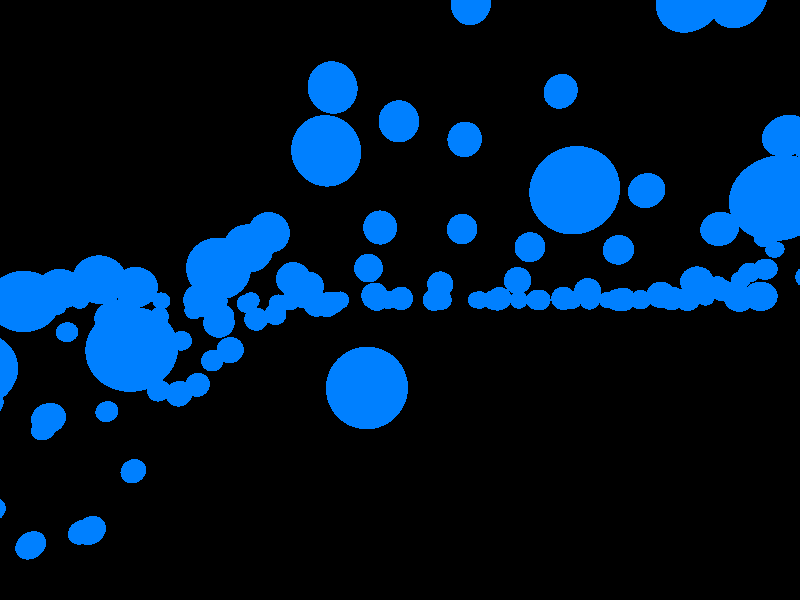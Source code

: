 union {
  sphere
  {
    <-30.148057,-1.267180,-29.801677>, 0.4
    texture{ pigment{ rgb<0.000000,0.500000,1.000000> } }
  }
  sphere
  {
    <-29.922615,-0.735717,-27.865349>, 0.4
    texture{ pigment{ rgb<0.000000,0.500000,1.000000> } }
  }
  sphere
  {
    <-29.674787,-0.412944,-25.610328>, 0.4
    texture{ pigment{ rgb<0.000000,0.500000,1.000000> } }
  }
  sphere
  {
    <-29.294522,-0.010621,-23.902174>, 0.4
    texture{ pigment{ rgb<0.000000,0.500000,1.000000> } }
  }
  sphere
  {
    <-29.943249,0.034408,-21.632424>, 0.4
    texture{ pigment{ rgb<0.000000,0.500000,1.000000> } }
  }
  sphere
  {
    <-30.066227,0.012857,-19.380777>, 0.4
    texture{ pigment{ rgb<0.000000,0.500000,1.000000> } }
  }
  sphere
  {
    <-29.657122,0.002656,-17.573909>, 0.4
    texture{ pigment{ rgb<0.000000,0.500000,1.000000> } }
  }
  sphere
  {
    <-30.388442,0.000191,-15.317437>, 0.4
    texture{ pigment{ rgb<0.000000,0.500000,1.000000> } }
  }
  sphere
  {
    <-29.938167,0.000020,-13.075536>, 0.4
    texture{ pigment{ rgb<0.000000,0.500000,1.000000> } }
  }
  sphere
  {
    <-29.936647,0.000012,-11.108061>, 0.4
    texture{ pigment{ rgb<0.000000,0.500000,1.000000> } }
  }
  sphere
  {
    <-30.465470,0.000107,-8.958406>, 0.4
    texture{ pigment{ rgb<0.000000,0.500000,1.000000> } }
  }
  sphere
  {
    <-29.979442,0.002464,-6.630366>, 0.4
    texture{ pigment{ rgb<0.000000,0.500000,1.000000> } }
  }
  sphere
  {
    <-30.119764,0.004999,-5.588418>, 0.4
    texture{ pigment{ rgb<0.000000,0.500000,1.000000> } }
  }
  sphere
  {
    <-30.299446,0.015901,-2.104753>, 0.4
    texture{ pigment{ rgb<0.000000,0.500000,1.000000> } }
  }
  sphere
  {
    <-29.551539,0.006720,-0.458271>, 0.4
    texture{ pigment{ rgb<0.000000,0.500000,1.000000> } }
  }
  sphere
  {
    <-30.756327,-0.082963,1.648966>, 0.4
    texture{ pigment{ rgb<0.000000,0.500000,1.000000> } }
  }
  sphere
  {
    <-29.566872,-0.235434,3.927953>, 0.4
    texture{ pigment{ rgb<0.000000,0.500000,1.000000> } }
  }
  sphere
  {
    <-30.572228,-0.562661,5.309954>, 0.4
    texture{ pigment{ rgb<0.000000,0.500000,1.000000> } }
  }
  sphere
  {
    <-29.897451,-0.481325,7.588013>, 0.4
    texture{ pigment{ rgb<0.000000,0.500000,1.000000> } }
  }
  sphere
  {
    <-30.067843,-0.482531,9.840902>, 0.4
    texture{ pigment{ rgb<0.000000,0.500000,1.000000> } }
  }
  sphere
  {
    <-30.062934,-0.118027,11.898396>, 0.4
    texture{ pigment{ rgb<0.000000,0.500000,1.000000> } }
  }
  sphere
  {
    <-29.827659,-0.082246,14.351192>, 0.4
    texture{ pigment{ rgb<0.000000,0.500000,1.000000> } }
  }
  sphere
  {
    <-29.900179,-0.008286,15.499445>, 0.4
    texture{ pigment{ rgb<0.000000,0.500000,1.000000> } }
  }
  sphere
  {
    <-30.368388,-0.002081,18.455426>, 0.4
    texture{ pigment{ rgb<0.000000,0.500000,1.000000> } }
  }
  sphere
  {
    <-30.298118,-0.000344,20.556009>, 0.4
    texture{ pigment{ rgb<0.000000,0.500000,1.000000> } }
  }
  sphere
  {
    <-29.805577,-0.000328,22.622730>, 0.4
    texture{ pigment{ rgb<0.000000,0.500000,1.000000> } }
  }
  sphere
  {
    <-30.300578,-0.000047,24.620108>, 0.4
    texture{ pigment{ rgb<0.000000,0.500000,1.000000> } }
  }
  sphere
  {
    <-29.984775,-0.000008,27.092806>, 0.4
    texture{ pigment{ rgb<0.000000,0.500000,1.000000> } }
  }
  sphere
  {
    <-30.075418,-0.000000,28.230888>, 0.4
    texture{ pigment{ rgb<0.000000,0.500000,1.000000> } }
  }
  sphere
  {
    <-27.690971,-3.096800,-30.293879>, 0.4
    texture{ pigment{ rgb<0.000000,0.500000,1.000000> } }
  }
  sphere
  {
    <-27.953928,-2.341596,-27.753834>, 0.4
    texture{ pigment{ rgb<0.000000,0.500000,1.000000> } }
  }
  sphere
  {
    <-28.031657,-0.635616,-25.721681>, 0.4
    texture{ pigment{ rgb<0.000000,0.500000,1.000000> } }
  }
  sphere
  {
    <-27.906270,0.150433,-23.533725>, 0.4
    texture{ pigment{ rgb<0.000000,0.500000,1.000000> } }
  }
  sphere
  {
    <-27.715316,0.258340,-22.392565>, 0.4
    texture{ pigment{ rgb<0.000000,0.500000,1.000000> } }
  }
  sphere
  {
    <-28.115468,0.061954,-19.653535>, 0.4
    texture{ pigment{ rgb<0.000000,0.500000,1.000000> } }
  }
  sphere
  {
    <-28.073371,0.011741,-17.244077>, 0.4
    texture{ pigment{ rgb<0.000000,0.500000,1.000000> } }
  }
  sphere
  {
    <-27.602765,0.001452,-15.444831>, 0.4
    texture{ pigment{ rgb<0.000000,0.500000,1.000000> } }
  }
  sphere
  {
    <-27.998199,0.000181,-13.607851>, 0.4
    texture{ pigment{ rgb<0.000000,0.500000,1.000000> } }
  }
  sphere
  {
    <-28.025096,0.000148,-10.854009>, 0.4
    texture{ pigment{ rgb<0.000000,0.500000,1.000000> } }
  }
  sphere
  {
    <-27.825224,0.001536,-9.205549>, 0.4
    texture{ pigment{ rgb<0.000000,0.500000,1.000000> } }
  }
  sphere
  {
    <-28.048737,0.015827,-6.828634>, 0.4
    texture{ pigment{ rgb<0.000000,0.500000,1.000000> } }
  }
  sphere
  {
    <-27.571843,0.050110,-4.407152>, 0.4
    texture{ pigment{ rgb<0.000000,0.500000,1.000000> } }
  }
  sphere
  {
    <-28.011829,0.089886,-2.741452>, 0.4
    texture{ pigment{ rgb<0.000000,0.500000,1.000000> } }
  }
  sphere
  {
    <-27.809095,0.160896,-0.978432>, 0.4
    texture{ pigment{ rgb<0.000000,0.500000,1.000000> } }
  }
  sphere
  {
    <-27.578157,-0.127229,1.490555>, 0.4
    texture{ pigment{ rgb<0.000000,0.500000,1.000000> } }
  }
  sphere
  {
    <-27.397189,-1.040085,3.933690>, 0.4
    texture{ pigment{ rgb<0.000000,0.500000,1.000000> } }
  }
  sphere
  {
    <-27.938548,-2.197149,6.130795>, 0.4
    texture{ pigment{ rgb<0.000000,0.500000,1.000000> } }
  }
  sphere
  {
    <-28.276766,-3.050320,7.965069>, 0.4
    texture{ pigment{ rgb<0.000000,0.500000,1.000000> } }
  }
  sphere
  {
    <-27.360164,-1.512697,10.165353>, 0.4
    texture{ pigment{ rgb<0.000000,0.500000,1.000000> } }
  }
  sphere
  {
    <-28.587045,-0.893629,12.062334>, 0.4
    texture{ pigment{ rgb<0.000000,0.500000,1.000000> } }
  }
  sphere
  {
    <-28.003144,-0.144664,13.998180>, 0.4
    texture{ pigment{ rgb<0.000000,0.500000,1.000000> } }
  }
  sphere
  {
    <-28.113986,-0.022658,15.963751>, 0.4
    texture{ pigment{ rgb<0.000000,0.500000,1.000000> } }
  }
  sphere
  {
    <-28.167889,-0.017202,18.416883>, 0.4
    texture{ pigment{ rgb<0.000000,0.500000,1.000000> } }
  }
  sphere
  {
    <-27.245689,-0.007858,20.178848>, 0.4
    texture{ pigment{ rgb<0.000000,0.500000,1.000000> } }
  }
  sphere
  {
    <-28.245275,-0.002371,22.435350>, 0.4
    texture{ pigment{ rgb<0.000000,0.500000,1.000000> } }
  }
  sphere
  {
    <-28.562526,-0.000260,24.684790>, 0.4
    texture{ pigment{ rgb<0.000000,0.500000,1.000000> } }
  }
  sphere
  {
    <-27.628424,-0.000045,26.718685>, 0.4
    texture{ pigment{ rgb<0.000000,0.500000,1.000000> } }
  }
  sphere
  {
    <-27.697223,-0.000004,29.081921>, 0.4
    texture{ pigment{ rgb<0.000000,0.500000,1.000000> } }
  }
  sphere
  {
    <-26.025042,-4.639910,-30.083685>, 0.4
    texture{ pigment{ rgb<0.000000,0.500000,1.000000> } }
  }
  sphere
  {
    <-25.906921,-2.790591,-27.829951>, 0.4
    texture{ pigment{ rgb<0.000000,0.500000,1.000000> } }
  }
  sphere
  {
    <-25.764579,0.261094,-26.070924>, 0.4
    texture{ pigment{ rgb<0.000000,0.500000,1.000000> } }
  }
  sphere
  {
    <-25.350396,1.423820,-23.463136>, 0.4
    texture{ pigment{ rgb<0.000000,0.500000,1.000000> } }
  }
  sphere
  {
    <-25.471808,0.789740,-21.221409>, 0.4
    texture{ pigment{ rgb<0.000000,0.500000,1.000000> } }
  }
  sphere
  {
    <-25.961496,0.243488,-19.826366>, 0.4
    texture{ pigment{ rgb<0.000000,0.500000,1.000000> } }
  }
  sphere
  {
    <-25.658262,0.043296,-17.627691>, 0.4
    texture{ pigment{ rgb<0.000000,0.500000,1.000000> } }
  }
  sphere
  {
    <-25.757342,0.005011,-15.692304>, 0.4
    texture{ pigment{ rgb<0.000000,0.500000,1.000000> } }
  }
  sphere
  {
    <-25.418395,0.000445,-13.196191>, 0.4
    texture{ pigment{ rgb<0.000000,0.500000,1.000000> } }
  }
  sphere
  {
    <-25.752780,0.001122,-11.372423>, 0.4
    texture{ pigment{ rgb<0.000000,0.500000,1.000000> } }
  }
  sphere
  {
    <-25.556040,0.007712,-9.509942>, 0.4
    texture{ pigment{ rgb<0.000000,0.500000,1.000000> } }
  }
  sphere
  {
    <-25.731035,0.046491,-6.748808>, 0.4
    texture{ pigment{ rgb<0.000000,0.500000,1.000000> } }
  }
  sphere
  {
    <-25.825166,0.153850,-4.827595>, 0.4
    texture{ pigment{ rgb<0.000000,0.500000,1.000000> } }
  }
  sphere
  {
    <-25.848886,0.620626,-2.141628>, 0.4
    texture{ pigment{ rgb<0.000000,0.500000,1.000000> } }
  }
  sphere
  {
    <-25.735792,0.954300,-0.690388>, 0.4
    texture{ pigment{ rgb<0.000000,0.500000,1.000000> } }
  }
  sphere
  {
    <-25.469657,0.326220,1.022667>, 0.4
    texture{ pigment{ rgb<0.000000,0.500000,1.000000> } }
  }
  sphere
  {
    <-25.937628,-0.908187,3.585721>, 0.4
    texture{ pigment{ rgb<0.000000,0.500000,1.000000> } }
  }
  sphere
  {
    <-25.597560,-4.407265,5.498979>, 0.4
    texture{ pigment{ rgb<0.000000,0.500000,1.000000> } }
  }
  sphere
  {
    <-25.875213,-4.616936,7.416170>, 0.4
    texture{ pigment{ rgb<0.000000,0.500000,1.000000> } }
  }
  sphere
  {
    <-25.508154,-3.306234,9.881962>, 0.4
    texture{ pigment{ rgb<0.000000,0.500000,1.000000> } }
  }
  sphere
  {
    <-25.624645,-1.840505,11.807002>, 0.4
    texture{ pigment{ rgb<0.000000,0.500000,1.000000> } }
  }
  sphere
  {
    <-25.919115,-0.873589,14.517012>, 0.4
    texture{ pigment{ rgb<0.000000,0.500000,1.000000> } }
  }
  sphere
  {
    <-25.433764,-0.165751,16.567600>, 0.4
    texture{ pigment{ rgb<0.000000,0.500000,1.000000> } }
  }
  sphere
  {
    <-26.074647,-0.067159,18.677431>, 0.4
    texture{ pigment{ rgb<0.000000,0.500000,1.000000> } }
  }
  sphere
  {
    <-25.627938,-0.033008,20.862770>, 0.4
    texture{ pigment{ rgb<0.000000,0.500000,1.000000> } }
  }
  sphere
  {
    <-26.127766,-0.027196,22.664498>, 0.4
    texture{ pigment{ rgb<0.000000,0.500000,1.000000> } }
  }
  sphere
  {
    <-26.113672,-0.008345,25.135648>, 0.4
    texture{ pigment{ rgb<0.000000,0.500000,1.000000> } }
  }
  sphere
  {
    <-26.244476,-0.001696,26.584190>, 0.4
    texture{ pigment{ rgb<0.000000,0.500000,1.000000> } }
  }
  sphere
  {
    <-25.907645,-0.000070,29.293491>, 0.4
    texture{ pigment{ rgb<0.000000,0.500000,1.000000> } }
  }
  sphere
  {
    <-23.373995,-3.337494,-30.152834>, 0.4
    texture{ pigment{ rgb<0.000000,0.500000,1.000000> } }
  }
  sphere
  {
    <-23.435800,-0.305443,-28.475617>, 0.4
    texture{ pigment{ rgb<0.000000,0.500000,1.000000> } }
  }
  sphere
  {
    <-23.435489,3.707511,-25.824033>, 0.4
    texture{ pigment{ rgb<0.000000,0.500000,1.000000> } }
  }
  sphere
  {
    <-23.425052,3.237203,-23.565833>, 0.4
    texture{ pigment{ rgb<0.000000,0.500000,1.000000> } }
  }
  sphere
  {
    <-23.683308,1.593663,-21.481076>, 0.4
    texture{ pigment{ rgb<0.000000,0.500000,1.000000> } }
  }
  sphere
  {
    <-23.901219,0.579856,-19.134575>, 0.4
    texture{ pigment{ rgb<0.000000,0.500000,1.000000> } }
  }
  sphere
  {
    <-23.546709,0.048104,-17.942091>, 0.4
    texture{ pigment{ rgb<0.000000,0.500000,1.000000> } }
  }
  sphere
  {
    <-23.620367,0.009477,-15.569832>, 0.4
    texture{ pigment{ rgb<0.000000,0.500000,1.000000> } }
  }
  sphere
  {
    <-23.557870,0.000575,-13.002246>, 0.4
    texture{ pigment{ rgb<0.000000,0.500000,1.000000> } }
  }
  sphere
  {
    <-23.977764,0.001062,-10.978023>, 0.4
    texture{ pigment{ rgb<0.000000,0.500000,1.000000> } }
  }
  sphere
  {
    <-23.260282,0.025040,-9.220339>, 0.4
    texture{ pigment{ rgb<0.000000,0.500000,1.000000> } }
  }
  sphere
  {
    <-24.117062,0.274121,-7.074274>, 0.4
    texture{ pigment{ rgb<0.000000,0.500000,1.000000> } }
  }
  sphere
  {
    <-23.796228,0.890835,-4.839558>, 0.4
    texture{ pigment{ rgb<0.000000,0.500000,1.000000> } }
  }
  sphere
  {
    <-23.560567,2.241973,-2.278001>, 0.4
    texture{ pigment{ rgb<0.000000,0.500000,1.000000> } }
  }
  sphere
  {
    <-23.805965,3.087789,-0.885916>, 0.4
    texture{ pigment{ rgb<0.000000,0.500000,1.000000> } }
  }
  sphere
  {
    <-23.533958,2.444041,1.438730>, 0.4
    texture{ pigment{ rgb<0.000000,0.500000,1.000000> } }
  }
  sphere
  {
    <-23.984830,-1.378050,3.066764>, 0.4
    texture{ pigment{ rgb<0.000000,0.500000,1.000000> } }
  }
  sphere
  {
    <-23.895835,-5.159376,5.467150>, 0.4
    texture{ pigment{ rgb<0.000000,0.500000,1.000000> } }
  }
  sphere
  {
    <-23.745137,-7.194537,8.365404>, 0.4
    texture{ pigment{ rgb<0.000000,0.500000,1.000000> } }
  }
  sphere
  {
    <-24.005246,-5.543659,9.858766>, 0.4
    texture{ pigment{ rgb<0.000000,0.500000,1.000000> } }
  }
  sphere
  {
    <-23.687687,-2.257400,11.562612>, 0.4
    texture{ pigment{ rgb<0.000000,0.500000,1.000000> } }
  }
  sphere
  {
    <-23.762683,-0.893721,13.971021>, 0.4
    texture{ pigment{ rgb<0.000000,0.500000,1.000000> } }
  }
  sphere
  {
    <-24.023628,-0.545038,16.361498>, 0.4
    texture{ pigment{ rgb<0.000000,0.500000,1.000000> } }
  }
  sphere
  {
    <-23.690732,-0.612968,18.554075>, 0.4
    texture{ pigment{ rgb<0.000000,0.500000,1.000000> } }
  }
  sphere
  {
    <-24.125170,-0.284355,19.596672>, 0.4
    texture{ pigment{ rgb<0.000000,0.500000,1.000000> } }
  }
  sphere
  {
    <-23.689458,-0.155206,22.009494>, 0.4
    texture{ pigment{ rgb<0.000000,0.500000,1.000000> } }
  }
  sphere
  {
    <-23.946251,-0.046434,24.704208>, 0.4
    texture{ pigment{ rgb<0.000000,0.500000,1.000000> } }
  }
  sphere
  {
    <-23.071353,-0.010261,26.766803>, 0.4
    texture{ pigment{ rgb<0.000000,0.500000,1.000000> } }
  }
  sphere
  {
    <-23.703727,-0.001119,28.656634>, 0.4
    texture{ pigment{ rgb<0.000000,0.500000,1.000000> } }
  }
  sphere
  {
    <-21.419693,-1.207825,-30.000484>, 0.4
    texture{ pigment{ rgb<0.000000,0.500000,1.000000> } }
  }
  sphere
  {
    <-21.363773,1.659701,-27.715237>, 0.4
    texture{ pigment{ rgb<0.000000,0.500000,1.000000> } }
  }
  sphere
  {
    <-21.773052,4.847730,-26.115129>, 0.4
    texture{ pigment{ rgb<0.000000,0.500000,1.000000> } }
  }
  sphere
  {
    <-21.526763,4.000929,-23.632178>, 0.4
    texture{ pigment{ rgb<0.000000,0.500000,1.000000> } }
  }
  sphere
  {
    <-21.679807,1.931983,-21.803642>, 0.4
    texture{ pigment{ rgb<0.000000,0.500000,1.000000> } }
  }
  sphere
  {
    <-21.814791,0.624383,-19.729019>, 0.4
    texture{ pigment{ rgb<0.000000,0.500000,1.000000> } }
  }
  sphere
  {
    <-21.630811,0.073975,-17.739943>, 0.4
    texture{ pigment{ rgb<0.000000,0.500000,1.000000> } }
  }
  sphere
  {
    <-21.632241,0.013369,-15.629294>, 0.4
    texture{ pigment{ rgb<0.000000,0.500000,1.000000> } }
  }
  sphere
  {
    <-21.380832,0.000917,-13.232458>, 0.4
    texture{ pigment{ rgb<0.000000,0.500000,1.000000> } }
  }
  sphere
  {
    <-21.335842,0.005435,-10.589181>, 0.4
    texture{ pigment{ rgb<0.000000,0.500000,1.000000> } }
  }
  sphere
  {
    <-21.706196,0.044511,-8.979892>, 0.4
    texture{ pigment{ rgb<0.000000,0.500000,1.000000> } }
  }
  sphere
  {
    <-21.957277,0.203651,-6.912277>, 0.4
    texture{ pigment{ rgb<0.000000,0.500000,1.000000> } }
  }
  sphere
  {
    <-21.767309,1.217636,-4.803375>, 0.4
    texture{ pigment{ rgb<0.000000,0.500000,1.000000> } }
  }
  sphere
  {
    <-21.612737,3.806149,-2.968257>, 0.4
    texture{ pigment{ rgb<0.000000,0.500000,1.000000> } }
  }
  sphere
  {
    <-21.653723,6.423183,-0.607595>, 0.4
    texture{ pigment{ rgb<0.000000,0.500000,1.000000> } }
  }
  sphere
  {
    <-21.302519,5.904742,1.694739>, 0.4
    texture{ pigment{ rgb<0.000000,0.500000,1.000000> } }
  }
  sphere
  {
    <-21.431673,2.606608,3.525285>, 0.4
    texture{ pigment{ rgb<0.000000,0.500000,1.000000> } }
  }
  sphere
  {
    <-21.225518,-4.200628,5.920586>, 0.4
    texture{ pigment{ rgb<0.000000,0.500000,1.000000> } }
  }
  sphere
  {
    <-21.824807,-5.791344,7.623478>, 0.4
    texture{ pigment{ rgb<0.000000,0.500000,1.000000> } }
  }
  sphere
  {
    <-21.657049,-4.966959,9.782381>, 0.4
    texture{ pigment{ rgb<0.000000,0.500000,1.000000> } }
  }
  sphere
  {
    <-21.872214,-2.210851,11.800463>, 0.4
    texture{ pigment{ rgb<0.000000,0.500000,1.000000> } }
  }
  sphere
  {
    <-21.680151,-1.374119,14.345688>, 0.4
    texture{ pigment{ rgb<0.000000,0.500000,1.000000> } }
  }
  sphere
  {
    <-21.965526,-2.475201,16.432122>, 0.4
    texture{ pigment{ rgb<0.000000,0.500000,1.000000> } }
  }
  sphere
  {
    <-21.622624,-2.497900,18.510371>, 0.4
    texture{ pigment{ rgb<0.000000,0.500000,1.000000> } }
  }
  sphere
  {
    <-21.340720,-2.153576,20.650770>, 0.4
    texture{ pigment{ rgb<0.000000,0.500000,1.000000> } }
  }
  sphere
  {
    <-21.999797,-0.696819,22.475680>, 0.4
    texture{ pigment{ rgb<0.000000,0.500000,1.000000> } }
  }
  sphere
  {
    <-21.800292,-0.220829,25.039267>, 0.4
    texture{ pigment{ rgb<0.000000,0.500000,1.000000> } }
  }
  sphere
  {
    <-21.553304,-0.022916,26.285967>, 0.4
    texture{ pigment{ rgb<0.000000,0.500000,1.000000> } }
  }
  sphere
  {
    <-21.525115,-0.003414,28.100498>, 0.4
    texture{ pigment{ rgb<0.000000,0.500000,1.000000> } }
  }
  sphere
  {
    <-19.081456,0.376072,-29.862524>, 0.4
    texture{ pigment{ rgb<0.000000,0.500000,1.000000> } }
  }
  sphere
  {
    <-19.162103,2.298281,-27.920315>, 0.4
    texture{ pigment{ rgb<0.000000,0.500000,1.000000> } }
  }
  sphere
  {
    <-19.404524,3.987610,-25.641701>, 0.4
    texture{ pigment{ rgb<0.000000,0.500000,1.000000> } }
  }
  sphere
  {
    <-19.810202,2.654321,-23.431382>, 0.4
    texture{ pigment{ rgb<0.000000,0.500000,1.000000> } }
  }
  sphere
  {
    <-19.843989,1.470747,-21.623104>, 0.4
    texture{ pigment{ rgb<0.000000,0.500000,1.000000> } }
  }
  sphere
  {
    <-19.820483,0.337243,-18.981469>, 0.4
    texture{ pigment{ rgb<0.000000,0.500000,1.000000> } }
  }
  sphere
  {
    <-18.710128,0.107306,-17.117965>, 0.4
    texture{ pigment{ rgb<0.000000,0.500000,1.000000> } }
  }
  sphere
  {
    <-19.272597,0.005302,-15.360178>, 0.4
    texture{ pigment{ rgb<0.000000,0.500000,1.000000> } }
  }
  sphere
  {
    <-19.578237,0.002714,-12.877067>, 0.4
    texture{ pigment{ rgb<0.000000,0.500000,1.000000> } }
  }
  sphere
  {
    <-19.890444,0.015762,-11.246630>, 0.4
    texture{ pigment{ rgb<0.000000,0.500000,1.000000> } }
  }
  sphere
  {
    <-19.412939,0.055236,-9.192200>, 0.4
    texture{ pigment{ rgb<0.000000,0.500000,1.000000> } }
  }
  sphere
  {
    <-19.847968,0.376721,-7.413509>, 0.4
    texture{ pigment{ rgb<0.000000,0.500000,1.000000> } }
  }
  sphere
  {
    <-19.656035,1.821151,-4.473023>, 0.4
    texture{ pigment{ rgb<0.000000,0.500000,1.000000> } }
  }
  sphere
  {
    <-19.676019,4.446314,-2.765403>, 0.4
    texture{ pigment{ rgb<0.000000,0.500000,1.000000> } }
  }
  sphere
  {
    <-19.561216,7.340714,-0.073993>, 0.4
    texture{ pigment{ rgb<0.000000,0.500000,1.000000> } }
  }
  sphere
  {
    <-19.928430,6.956356,1.416605>, 0.4
    texture{ pigment{ rgb<0.000000,0.500000,1.000000> } }
  }
  sphere
  {
    <-19.181273,3.043934,3.290175>, 0.4
    texture{ pigment{ rgb<0.000000,0.500000,1.000000> } }
  }
  sphere
  {
    <-19.268989,0.111839,5.526025>, 0.4
    texture{ pigment{ rgb<0.000000,0.500000,1.000000> } }
  }
  sphere
  {
    <-19.548592,-3.177451,7.958967>, 0.4
    texture{ pigment{ rgb<0.000000,0.500000,1.000000> } }
  }
  sphere
  {
    <-19.596462,-2.603949,9.857944>, 0.4
    texture{ pigment{ rgb<0.000000,0.500000,1.000000> } }
  }
  sphere
  {
    <-19.183500,-0.155279,11.716913>, 0.4
    texture{ pigment{ rgb<0.000000,0.500000,1.000000> } }
  }
  sphere
  {
    <-19.386218,-1.709375,14.918445>, 0.4
    texture{ pigment{ rgb<0.000000,0.500000,1.000000> } }
  }
  sphere
  {
    <-19.691265,-4.342611,16.131655>, 0.4
    texture{ pigment{ rgb<0.000000,0.500000,1.000000> } }
  }
  sphere
  {
    <-19.568818,-4.273401,18.107722>, 0.4
    texture{ pigment{ rgb<0.000000,0.500000,1.000000> } }
  }
  sphere
  {
    <-19.214649,-3.161706,20.544927>, 0.4
    texture{ pigment{ rgb<0.000000,0.500000,1.000000> } }
  }
  sphere
  {
    <-19.997105,-1.210441,22.450048>, 0.4
    texture{ pigment{ rgb<0.000000,0.500000,1.000000> } }
  }
  sphere
  {
    <-19.441848,-0.440206,24.741240>, 0.4
    texture{ pigment{ rgb<0.000000,0.500000,1.000000> } }
  }
  sphere
  {
    <-19.396497,-0.040151,26.396061>, 0.4
    texture{ pigment{ rgb<0.000000,0.500000,1.000000> } }
  }
  sphere
  {
    <-19.511391,-0.007323,29.070247>, 0.4
    texture{ pigment{ rgb<0.000000,0.500000,1.000000> } }
  }
  sphere
  {
    <-17.309627,0.612529,-29.962834>, 0.4
    texture{ pigment{ rgb<0.000000,0.500000,1.000000> } }
  }
  sphere
  {
    <-17.536227,1.110611,-28.338452>, 0.4
    texture{ pigment{ rgb<0.000000,0.500000,1.000000> } }
  }
  sphere
  {
    <-17.519056,1.819312,-25.909642>, 0.4
    texture{ pigment{ rgb<0.000000,0.500000,1.000000> } }
  }
  sphere
  {
    <-16.995635,1.480984,-23.537965>, 0.4
    texture{ pigment{ rgb<0.000000,0.500000,1.000000> } }
  }
  sphere
  {
    <-17.368117,0.606205,-21.657306>, 0.4
    texture{ pigment{ rgb<0.000000,0.500000,1.000000> } }
  }
  sphere
  {
    <-18.037069,0.047548,-20.040787>, 0.4
    texture{ pigment{ rgb<0.000000,0.500000,1.000000> } }
  }
  sphere
  {
    <-17.679285,0.023866,-17.612368>, 0.4
    texture{ pigment{ rgb<0.000000,0.500000,1.000000> } }
  }
  sphere
  {
    <-17.351050,0.008748,-15.592093>, 0.4
    texture{ pigment{ rgb<0.000000,0.500000,1.000000> } }
  }
  sphere
  {
    <-17.635815,0.049374,-13.000580>, 0.4
    texture{ pigment{ rgb<0.000000,0.500000,1.000000> } }
  }
  sphere
  {
    <-17.643217,0.084819,-10.958702>, 0.4
    texture{ pigment{ rgb<0.000000,0.500000,1.000000> } }
  }
  sphere
  {
    <-17.561887,0.106027,-8.839667>, 0.4
    texture{ pigment{ rgb<0.000000,0.500000,1.000000> } }
  }
  sphere
  {
    <-16.869193,0.260425,-6.979570>, 0.4
    texture{ pigment{ rgb<0.000000,0.500000,1.000000> } }
  }
  sphere
  {
    <-17.460698,0.894339,-5.251114>, 0.4
    texture{ pigment{ rgb<0.000000,0.500000,1.000000> } }
  }
  sphere
  {
    <-17.353602,3.467444,-2.490175>, 0.4
    texture{ pigment{ rgb<0.000000,0.500000,1.000000> } }
  }
  sphere
  {
    <-17.798112,4.511721,-1.132666>, 0.4
    texture{ pigment{ rgb<0.000000,0.500000,1.000000> } }
  }
  sphere
  {
    <-17.205842,5.135559,1.421568>, 0.4
    texture{ pigment{ rgb<0.000000,0.500000,1.000000> } }
  }
  sphere
  {
    <-17.631859,1.992947,3.849910>, 0.4
    texture{ pigment{ rgb<0.000000,0.500000,1.000000> } }
  }
  sphere
  {
    <-17.760228,0.343170,6.194761>, 0.4
    texture{ pigment{ rgb<0.000000,0.500000,1.000000> } }
  }
  sphere
  {
    <-17.326803,-0.178328,7.757723>, 0.4
    texture{ pigment{ rgb<0.000000,0.500000,1.000000> } }
  }
  sphere
  {
    <-17.394989,0.894217,9.519271>, 0.4
    texture{ pigment{ rgb<0.000000,0.500000,1.000000> } }
  }
  sphere
  {
    <-17.854476,1.517755,12.183218>, 0.4
    texture{ pigment{ rgb<0.000000,0.500000,1.000000> } }
  }
  sphere
  {
    <-17.319558,1.073657,13.561224>, 0.4
    texture{ pigment{ rgb<0.000000,0.500000,1.000000> } }
  }
  sphere
  {
    <-17.529984,-4.510675,16.232286>, 0.4
    texture{ pigment{ rgb<0.000000,0.500000,1.000000> } }
  }
  sphere
  {
    <-17.031679,-6.765498,18.455814>, 0.4
    texture{ pigment{ rgb<0.000000,0.500000,1.000000> } }
  }
  sphere
  {
    <-17.676451,-4.214222,20.525132>, 0.4
    texture{ pigment{ rgb<0.000000,0.500000,1.000000> } }
  }
  sphere
  {
    <-17.017734,-1.795585,22.271768>, 0.4
    texture{ pigment{ rgb<0.000000,0.500000,1.000000> } }
  }
  sphere
  {
    <-17.639393,-1.055398,24.557176>, 0.4
    texture{ pigment{ rgb<0.000000,0.500000,1.000000> } }
  }
  sphere
  {
    <-17.352649,-0.113698,27.170855>, 0.4
    texture{ pigment{ rgb<0.000000,0.500000,1.000000> } }
  }
  sphere
  {
    <-17.596427,-0.019869,28.738341>, 0.4
    texture{ pigment{ rgb<0.000000,0.500000,1.000000> } }
  }
  sphere
  {
    <-15.212292,0.126141,-30.343229>, 0.4
    texture{ pigment{ rgb<0.000000,0.500000,1.000000> } }
  }
  sphere
  {
    <-15.492398,0.412226,-28.167913>, 0.4
    texture{ pigment{ rgb<0.000000,0.500000,1.000000> } }
  }
  sphere
  {
    <-15.508211,0.560326,-25.814299>, 0.4
    texture{ pigment{ rgb<0.000000,0.500000,1.000000> } }
  }
  sphere
  {
    <-15.549706,0.349047,-23.517621>, 0.4
    texture{ pigment{ rgb<0.000000,0.500000,1.000000> } }
  }
  sphere
  {
    <-15.842082,0.147572,-21.176747>, 0.4
    texture{ pigment{ rgb<0.000000,0.500000,1.000000> } }
  }
  sphere
  {
    <-15.165079,-0.027945,-19.882740>, 0.4
    texture{ pigment{ rgb<0.000000,0.500000,1.000000> } }
  }
  sphere
  {
    <-15.391093,-0.052319,-17.243542>, 0.4
    texture{ pigment{ rgb<0.000000,0.500000,1.000000> } }
  }
  sphere
  {
    <-15.135648,0.015484,-15.066688>, 0.4
    texture{ pigment{ rgb<0.000000,0.500000,1.000000> } }
  }
  sphere
  {
    <-14.947741,0.364137,-13.186569>, 0.4
    texture{ pigment{ rgb<0.000000,0.500000,1.000000> } }
  }
  sphere
  {
    <-14.960211,0.581836,-11.021017>, 0.4
    texture{ pigment{ rgb<0.000000,0.500000,1.000000> } }
  }
  sphere
  {
    <-15.238300,0.951416,-8.900771>, 0.4
    texture{ pigment{ rgb<0.000000,0.500000,1.000000> } }
  }
  sphere
  {
    <-15.458098,0.407356,-7.478049>, 0.4
    texture{ pigment{ rgb<0.000000,0.500000,1.000000> } }
  }
  sphere
  {
    <-15.225182,0.597592,-4.832820>, 0.4
    texture{ pigment{ rgb<0.000000,0.500000,1.000000> } }
  }
  sphere
  {
    <-15.266018,1.014700,-2.544418>, 0.4
    texture{ pigment{ rgb<0.000000,0.500000,1.000000> } }
  }
  sphere
  {
    <-15.647218,1.794188,-0.685505>, 0.4
    texture{ pigment{ rgb<0.000000,0.500000,1.000000> } }
  }
  sphere
  {
    <-15.264528,1.915589,1.161349>, 0.4
    texture{ pigment{ rgb<0.000000,0.500000,1.000000> } }
  }
  sphere
  {
    <-15.574346,1.317927,3.169801>, 0.4
    texture{ pigment{ rgb<0.000000,0.500000,1.000000> } }
  }
  sphere
  {
    <-15.358561,0.538839,5.800373>, 0.4
    texture{ pigment{ rgb<0.000000,0.500000,1.000000> } }
  }
  sphere
  {
    <-15.281484,0.988641,7.451617>, 0.4
    texture{ pigment{ rgb<0.000000,0.500000,1.000000> } }
  }
  sphere
  {
    <-15.011654,3.167616,10.120391>, 0.4
    texture{ pigment{ rgb<0.000000,0.500000,1.000000> } }
  }
  sphere
  {
    <-15.365868,4.865880,12.139411>, 0.4
    texture{ pigment{ rgb<0.000000,0.500000,1.000000> } }
  }
  sphere
  {
    <-15.300794,4.158801,14.153036>, 0.4
    texture{ pigment{ rgb<0.000000,0.500000,1.000000> } }
  }
  sphere
  {
    <-15.105889,-2.353845,16.288600>, 0.4
    texture{ pigment{ rgb<0.000000,0.500000,1.000000> } }
  }
  sphere
  {
    <-15.346680,-6.099891,18.286648>, 0.4
    texture{ pigment{ rgb<0.000000,0.500000,1.000000> } }
  }
  sphere
  {
    <-15.056297,-6.141874,20.210410>, 0.4
    texture{ pigment{ rgb<0.000000,0.500000,1.000000> } }
  }
  sphere
  {
    <-15.186444,-3.178310,22.418217>, 0.4
    texture{ pigment{ rgb<0.000000,0.500000,1.000000> } }
  }
  sphere
  {
    <-15.763638,-0.735119,24.531822>, 0.4
    texture{ pigment{ rgb<0.000000,0.500000,1.000000> } }
  }
  sphere
  {
    <-15.289163,-0.273699,26.777790>, 0.4
    texture{ pigment{ rgb<0.000000,0.500000,1.000000> } }
  }
  sphere
  {
    <-15.627623,-0.031253,29.353612>, 0.4
    texture{ pigment{ rgb<0.000000,0.500000,1.000000> } }
  }
  sphere
  {
    <-13.311713,0.025258,-30.030127>, 0.4
    texture{ pigment{ rgb<0.000000,0.500000,1.000000> } }
  }
  sphere
  {
    <-13.662018,0.081246,-27.697232>, 0.4
    texture{ pigment{ rgb<0.000000,0.500000,1.000000> } }
  }
  sphere
  {
    <-13.659846,0.058271,-25.877160>, 0.4
    texture{ pigment{ rgb<0.000000,0.500000,1.000000> } }
  }
  sphere
  {
    <-13.285619,0.005779,-23.346928>, 0.4
    texture{ pigment{ rgb<0.000000,0.500000,1.000000> } }
  }
  sphere
  {
    <-12.978333,-0.106396,-21.440218>, 0.4
    texture{ pigment{ rgb<0.000000,0.500000,1.000000> } }
  }
  sphere
  {
    <-13.241237,-0.394091,-20.079168>, 0.4
    texture{ pigment{ rgb<0.000000,0.500000,1.000000> } }
  }
  sphere
  {
    <-13.144058,-0.598899,-17.322339>, 0.4
    texture{ pigment{ rgb<0.000000,0.500000,1.000000> } }
  }
  sphere
  {
    <-13.213577,-0.104962,-14.736598>, 0.4
    texture{ pigment{ rgb<0.000000,0.500000,1.000000> } }
  }
  sphere
  {
    <-13.021457,0.884959,-13.288857>, 0.4
    texture{ pigment{ rgb<0.000000,0.500000,1.000000> } }
  }
  sphere
  {
    <-13.205980,1.771516,-11.797665>, 0.4
    texture{ pigment{ rgb<0.000000,0.500000,1.000000> } }
  }
  sphere
  {
    <-12.629503,2.382837,-8.694271>, 0.4
    texture{ pigment{ rgb<0.000000,0.500000,1.000000> } }
  }
  sphere
  {
    <-13.033413,1.232640,-6.777368>, 0.4
    texture{ pigment{ rgb<0.000000,0.500000,1.000000> } }
  }
  sphere
  {
    <-13.396046,0.589395,-4.581666>, 0.4
    texture{ pigment{ rgb<0.000000,0.500000,1.000000> } }
  }
  sphere
  {
    <-13.374906,0.448214,-2.652048>, 0.4
    texture{ pigment{ rgb<0.000000,0.500000,1.000000> } }
  }
  sphere
  {
    <-13.438072,0.394244,-0.646435>, 0.4
    texture{ pigment{ rgb<0.000000,0.500000,1.000000> } }
  }
  sphere
  {
    <-13.282563,0.313481,1.341337>, 0.4
    texture{ pigment{ rgb<0.000000,0.500000,1.000000> } }
  }
  sphere
  {
    <-13.224009,0.500389,3.666490>, 0.4
    texture{ pigment{ rgb<0.000000,0.500000,1.000000> } }
  }
  sphere
  {
    <-12.884487,0.410041,6.443405>, 0.4
    texture{ pigment{ rgb<0.000000,0.500000,1.000000> } }
  }
  sphere
  {
    <-12.976346,1.061047,7.682448>, 0.4
    texture{ pigment{ rgb<0.000000,0.500000,1.000000> } }
  }
  sphere
  {
    <-13.457445,3.403644,9.738571>, 0.4
    texture{ pigment{ rgb<0.000000,0.500000,1.000000> } }
  }
  sphere
  {
    <-12.968835,5.360472,11.870363>, 0.4
    texture{ pigment{ rgb<0.000000,0.500000,1.000000> } }
  }
  sphere
  {
    <-13.501948,3.520991,14.256140>, 0.4
    texture{ pigment{ rgb<0.000000,0.500000,1.000000> } }
  }
  sphere
  {
    <-12.615935,-1.025039,16.598976>, 0.4
    texture{ pigment{ rgb<0.000000,0.500000,1.000000> } }
  }
  sphere
  {
    <-13.427753,-6.373136,18.116983>, 0.4
    texture{ pigment{ rgb<0.000000,0.500000,1.000000> } }
  }
  sphere
  {
    <-13.660334,-7.048073,20.114290>, 0.4
    texture{ pigment{ rgb<0.000000,0.500000,1.000000> } }
  }
  sphere
  {
    <-13.369428,-4.870830,22.559145>, 0.4
    texture{ pigment{ rgb<0.000000,0.500000,1.000000> } }
  }
  sphere
  {
    <-13.453084,-1.304044,24.311909>, 0.4
    texture{ pigment{ rgb<0.000000,0.500000,1.000000> } }
  }
  sphere
  {
    <-12.769245,-0.345042,26.816670>, 0.4
    texture{ pigment{ rgb<0.000000,0.500000,1.000000> } }
  }
  sphere
  {
    <-12.981056,-0.038827,28.848930>, 0.4
    texture{ pigment{ rgb<0.000000,0.500000,1.000000> } }
  }
  sphere
  {
    <-11.295217,0.002846,-29.980499>, 0.4
    texture{ pigment{ rgb<0.000000,0.500000,1.000000> } }
  }
  sphere
  {
    <-10.710288,0.003125,-28.158368>, 0.4
    texture{ pigment{ rgb<0.000000,0.500000,1.000000> } }
  }
  sphere
  {
    <-10.579137,-0.000536,-25.762810>, 0.4
    texture{ pigment{ rgb<0.000000,0.500000,1.000000> } }
  }
  sphere
  {
    <-11.390719,-0.061850,-23.995543>, 0.4
    texture{ pigment{ rgb<0.000000,0.500000,1.000000> } }
  }
  sphere
  {
    <-10.808754,-0.592320,-21.453007>, 0.4
    texture{ pigment{ rgb<0.000000,0.500000,1.000000> } }
  }
  sphere
  {
    <-10.818659,-0.934707,-19.301979>, 0.4
    texture{ pigment{ rgb<0.000000,0.500000,1.000000> } }
  }
  sphere
  {
    <-10.989328,-2.114345,-17.414536>, 0.4
    texture{ pigment{ rgb<0.000000,0.500000,1.000000> } }
  }
  sphere
  {
    <-10.906484,-1.194027,-15.156659>, 0.4
    texture{ pigment{ rgb<0.000000,0.500000,1.000000> } }
  }
  sphere
  {
    <-10.883271,1.217490,-13.407007>, 0.4
    texture{ pigment{ rgb<0.000000,0.500000,1.000000> } }
  }
  sphere
  {
    <-11.458662,3.660352,-11.339650>, 0.4
    texture{ pigment{ rgb<0.000000,0.500000,1.000000> } }
  }
  sphere
  {
    <-10.942370,5.252506,-9.253514>, 0.4
    texture{ pigment{ rgb<0.000000,0.500000,1.000000> } }
  }
  sphere
  {
    <-11.126937,2.648176,-6.720365>, 0.4
    texture{ pigment{ rgb<0.000000,0.500000,1.000000> } }
  }
  sphere
  {
    <-11.072677,1.101332,-4.837371>, 0.4
    texture{ pigment{ rgb<0.000000,0.500000,1.000000> } }
  }
  sphere
  {
    <-10.849606,0.225601,-2.425505>, 0.4
    texture{ pigment{ rgb<0.000000,0.500000,1.000000> } }
  }
  sphere
  {
    <-10.862728,0.044385,-0.079594>, 0.4
    texture{ pigment{ rgb<0.000000,0.500000,1.000000> } }
  }
  sphere
  {
    <-11.581609,0.057331,1.201164>, 0.4
    texture{ pigment{ rgb<0.000000,0.500000,1.000000> } }
  }
  sphere
  {
    <-10.878644,0.084596,3.674878>, 0.4
    texture{ pigment{ rgb<0.000000,0.500000,1.000000> } }
  }
  sphere
  {
    <-11.157877,0.147198,4.922851>, 0.4
    texture{ pigment{ rgb<0.000000,0.500000,1.000000> } }
  }
  sphere
  {
    <-11.044762,0.800321,7.842870>, 0.4
    texture{ pigment{ rgb<0.000000,0.500000,1.000000> } }
  }
  sphere
  {
    <-10.866094,2.290343,10.572096>, 0.4
    texture{ pigment{ rgb<0.000000,0.500000,1.000000> } }
  }
  sphere
  {
    <-11.273061,3.061249,12.026235>, 0.4
    texture{ pigment{ rgb<0.000000,0.500000,1.000000> } }
  }
  sphere
  {
    <-10.806556,2.437514,13.873297>, 0.4
    texture{ pigment{ rgb<0.000000,0.500000,1.000000> } }
  }
  sphere
  {
    <-11.236424,-2.812621,16.324021>, 0.4
    texture{ pigment{ rgb<0.000000,0.500000,1.000000> } }
  }
  sphere
  {
    <-11.206547,-7.465609,18.262279>, 0.4
    texture{ pigment{ rgb<0.000000,0.500000,1.000000> } }
  }
  sphere
  {
    <-10.983984,-8.020935,20.725513>, 0.4
    texture{ pigment{ rgb<0.000000,0.500000,1.000000> } }
  }
  sphere
  {
    <-11.284328,-4.309051,23.163477>, 0.4
    texture{ pigment{ rgb<0.000000,0.500000,1.000000> } }
  }
  sphere
  {
    <-11.141143,-1.718245,24.417689>, 0.4
    texture{ pigment{ rgb<0.000000,0.500000,1.000000> } }
  }
  sphere
  {
    <-10.642619,-0.719768,26.585156>, 0.4
    texture{ pigment{ rgb<0.000000,0.500000,1.000000> } }
  }
  sphere
  {
    <-11.341263,-0.039992,28.600337>, 0.4
    texture{ pigment{ rgb<0.000000,0.500000,1.000000> } }
  }
  sphere
  {
    <-9.162973,0.000090,-30.233974>, 0.4
    texture{ pigment{ rgb<0.000000,0.500000,1.000000> } }
  }
  sphere
  {
    <-9.136238,-0.001252,-27.591405>, 0.4
    texture{ pigment{ rgb<0.000000,0.500000,1.000000> } }
  }
  sphere
  {
    <-8.707156,-0.023434,-26.077652>, 0.4
    texture{ pigment{ rgb<0.000000,0.500000,1.000000> } }
  }
  sphere
  {
    <-8.979425,-0.239698,-23.295510>, 0.4
    texture{ pigment{ rgb<0.000000,0.500000,1.000000> } }
  }
  sphere
  {
    <-8.876895,-0.817905,-21.664462>, 0.4
    texture{ pigment{ rgb<0.000000,0.500000,1.000000> } }
  }
  sphere
  {
    <-8.930192,-2.590876,-19.668959>, 0.4
    texture{ pigment{ rgb<0.000000,0.500000,1.000000> } }
  }
  sphere
  {
    <-9.171184,-4.752165,-17.462537>, 0.4
    texture{ pigment{ rgb<0.000000,0.500000,1.000000> } }
  }
  sphere
  {
    <-9.512940,-4.117797,-14.535232>, 0.4
    texture{ pigment{ rgb<0.000000,0.500000,1.000000> } }
  }
  sphere
  {
    <-9.465438,1.946281,-12.953887>, 0.4
    texture{ pigment{ rgb<0.000000,0.500000,1.000000> } }
  }
  sphere
  {
    <-9.522166,5.902792,-10.867799>, 0.4
    texture{ pigment{ rgb<0.000000,0.500000,1.000000> } }
  }
  sphere
  {
    <-9.062493,6.602394,-9.490996>, 0.4
    texture{ pigment{ rgb<0.000000,0.500000,1.000000> } }
  }
  sphere
  {
    <-9.314532,3.355893,-7.256737>, 0.4
    texture{ pigment{ rgb<0.000000,0.500000,1.000000> } }
  }
  sphere
  {
    <-8.951518,2.306695,-4.382337>, 0.4
    texture{ pigment{ rgb<0.000000,0.500000,1.000000> } }
  }
  sphere
  {
    <-8.941168,0.086277,-2.532895>, 0.4
    texture{ pigment{ rgb<0.000000,0.500000,1.000000> } }
  }
  sphere
  {
    <-9.546555,-0.140616,-0.822458>, 0.4
    texture{ pigment{ rgb<0.000000,0.500000,1.000000> } }
  }
  sphere
  {
    <-9.235565,-0.211766,1.343813>, 0.4
    texture{ pigment{ rgb<0.000000,0.500000,1.000000> } }
  }
  sphere
  {
    <-9.094955,-0.124193,3.752736>, 0.4
    texture{ pigment{ rgb<0.000000,0.500000,1.000000> } }
  }
  sphere
  {
    <-8.723615,-0.014915,5.463882>, 0.4
    texture{ pigment{ rgb<0.000000,0.500000,1.000000> } }
  }
  sphere
  {
    <-9.042673,0.351249,8.100685>, 0.4
    texture{ pigment{ rgb<0.000000,0.500000,1.000000> } }
  }
  sphere
  {
    <-9.033634,0.721949,10.078063>, 0.4
    texture{ pigment{ rgb<0.000000,0.500000,1.000000> } }
  }
  sphere
  {
    <-8.746803,1.307420,11.681052>, 0.4
    texture{ pigment{ rgb<0.000000,0.500000,1.000000> } }
  }
  sphere
  {
    <-8.541520,0.107384,14.288084>, 0.4
    texture{ pigment{ rgb<0.000000,0.500000,1.000000> } }
  }
  sphere
  {
    <-9.272484,-3.130581,15.880197>, 0.4
    texture{ pigment{ rgb<0.000000,0.500000,1.000000> } }
  }
  sphere
  {
    <-9.101425,-6.798546,17.706276>, 0.4
    texture{ pigment{ rgb<0.000000,0.500000,1.000000> } }
  }
  sphere
  {
    <-9.111083,-5.863533,20.554381>, 0.4
    texture{ pigment{ rgb<0.000000,0.500000,1.000000> } }
  }
  sphere
  {
    <-8.985904,-3.386343,22.407984>, 0.4
    texture{ pigment{ rgb<0.000000,0.500000,1.000000> } }
  }
  sphere
  {
    <-8.826051,-1.652591,24.297554>, 0.4
    texture{ pigment{ rgb<0.000000,0.500000,1.000000> } }
  }
  sphere
  {
    <-9.119127,-0.451731,26.622878>, 0.4
    texture{ pigment{ rgb<0.000000,0.500000,1.000000> } }
  }
  sphere
  {
    <-8.819897,-0.052474,29.367992>, 0.4
    texture{ pigment{ rgb<0.000000,0.500000,1.000000> } }
  }
  sphere
  {
    <-6.651867,-0.000098,-29.554035>, 0.4
    texture{ pigment{ rgb<0.000000,0.500000,1.000000> } }
  }
  sphere
  {
    <-6.690892,-0.001749,-27.580654>, 0.4
    texture{ pigment{ rgb<0.000000,0.500000,1.000000> } }
  }
  sphere
  {
    <-6.944025,-0.031082,-25.871786>, 0.4
    texture{ pigment{ rgb<0.000000,0.500000,1.000000> } }
  }
  sphere
  {
    <-6.198506,-0.160012,-23.675918>, 0.4
    texture{ pigment{ rgb<0.000000,0.500000,1.000000> } }
  }
  sphere
  {
    <-7.265022,-0.925781,-21.824947>, 0.4
    texture{ pigment{ rgb<0.000000,0.500000,1.000000> } }
  }
  sphere
  {
    <-6.773829,-2.993525,-19.570937>, 0.4
    texture{ pigment{ rgb<0.000000,0.500000,1.000000> } }
  }
  sphere
  {
    <-7.044738,-6.824951,-17.302344>, 0.4
    texture{ pigment{ rgb<0.000000,0.500000,1.000000> } }
  }
  sphere
  {
    <-7.160243,-6.082853,-15.399876>, 0.4
    texture{ pigment{ rgb<0.000000,0.500000,1.000000> } }
  }
  sphere
  {
    <-6.841476,-0.896450,-13.209719>, 0.4
    texture{ pigment{ rgb<0.000000,0.500000,1.000000> } }
  }
  sphere
  {
    <-6.784765,4.198642,-11.314031>, 0.4
    texture{ pigment{ rgb<0.000000,0.500000,1.000000> } }
  }
  sphere
  {
    <-6.246379,6.496914,-8.667786>, 0.4
    texture{ pigment{ rgb<0.000000,0.500000,1.000000> } }
  }
  sphere
  {
    <-6.908509,4.099052,-7.273311>, 0.4
    texture{ pigment{ rgb<0.000000,0.500000,1.000000> } }
  }
  sphere
  {
    <-7.204203,1.019511,-4.287536>, 0.4
    texture{ pigment{ rgb<0.000000,0.500000,1.000000> } }
  }
  sphere
  {
    <-6.507077,-0.476468,-2.757272>, 0.4
    texture{ pigment{ rgb<0.000000,0.500000,1.000000> } }
  }
  sphere
  {
    <-7.323057,-1.114070,-0.271191>, 0.4
    texture{ pigment{ rgb<0.000000,0.500000,1.000000> } }
  }
  sphere
  {
    <-6.423038,-1.119001,1.520986>, 0.4
    texture{ pigment{ rgb<0.000000,0.500000,1.000000> } }
  }
  sphere
  {
    <-6.416616,-0.634125,3.799593>, 0.4
    texture{ pigment{ rgb<0.000000,0.500000,1.000000> } }
  }
  sphere
  {
    <-7.349900,-0.157664,5.885236>, 0.4
    texture{ pigment{ rgb<0.000000,0.500000,1.000000> } }
  }
  sphere
  {
    <-6.973901,0.065513,8.703547>, 0.4
    texture{ pigment{ rgb<0.000000,0.500000,1.000000> } }
  }
  sphere
  {
    <-7.137165,0.190206,9.909704>, 0.4
    texture{ pigment{ rgb<0.000000,0.500000,1.000000> } }
  }
  sphere
  {
    <-6.751453,0.218200,11.956292>, 0.4
    texture{ pigment{ rgb<0.000000,0.500000,1.000000> } }
  }
  sphere
  {
    <-6.794589,-0.438315,14.252089>, 0.4
    texture{ pigment{ rgb<0.000000,0.500000,1.000000> } }
  }
  sphere
  {
    <-6.895719,-1.752288,15.968605>, 0.4
    texture{ pigment{ rgb<0.000000,0.500000,1.000000> } }
  }
  sphere
  {
    <-6.959424,-2.959300,18.949382>, 0.4
    texture{ pigment{ rgb<0.000000,0.500000,1.000000> } }
  }
  sphere
  {
    <-6.862187,-2.882401,20.385112>, 0.4
    texture{ pigment{ rgb<0.000000,0.500000,1.000000> } }
  }
  sphere
  {
    <-6.944465,-2.251480,22.273321>, 0.4
    texture{ pigment{ rgb<0.000000,0.500000,1.000000> } }
  }
  sphere
  {
    <-7.105205,-0.615790,24.258952>, 0.4
    texture{ pigment{ rgb<0.000000,0.500000,1.000000> } }
  }
  sphere
  {
    <-6.788933,-0.163814,26.537571>, 0.4
    texture{ pigment{ rgb<0.000000,0.500000,1.000000> } }
  }
  sphere
  {
    <-7.078191,-0.030870,28.576223>, 0.4
    texture{ pigment{ rgb<0.000000,0.500000,1.000000> } }
  }
  sphere
  {
    <-4.744406,-0.000077,-30.113962>, 0.4
    texture{ pigment{ rgb<0.000000,0.500000,1.000000> } }
  }
  sphere
  {
    <-5.190218,-0.002570,-27.510143>, 0.4
    texture{ pigment{ rgb<0.000000,0.500000,1.000000> } }
  }
  sphere
  {
    <-4.941253,-0.023328,-26.261299>, 0.4
    texture{ pigment{ rgb<0.000000,0.500000,1.000000> } }
  }
  sphere
  {
    <-4.477688,-0.180110,-23.585841>, 0.4
    texture{ pigment{ rgb<0.000000,0.500000,1.000000> } }
  }
  sphere
  {
    <-4.961313,-0.872013,-21.509934>, 0.4
    texture{ pigment{ rgb<0.000000,0.500000,1.000000> } }
  }
  sphere
  {
    <-4.489223,-2.581526,-19.434053>, 0.4
    texture{ pigment{ rgb<0.000000,0.500000,1.000000> } }
  }
  sphere
  {
    <-4.869776,-5.810690,-16.841177>, 0.4
    texture{ pigment{ rgb<0.000000,0.500000,1.000000> } }
  }
  sphere
  {
    <-4.891609,-5.487652,-15.551343>, 0.4
    texture{ pigment{ rgb<0.000000,0.500000,1.000000> } }
  }
  sphere
  {
    <-4.761473,-2.276017,-13.068686>, 0.4
    texture{ pigment{ rgb<0.000000,0.500000,1.000000> } }
  }
  sphere
  {
    <-5.003629,2.572575,-11.489955>, 0.4
    texture{ pigment{ rgb<0.000000,0.500000,1.000000> } }
  }
  sphere
  {
    <-5.535819,3.960500,-9.259958>, 0.4
    texture{ pigment{ rgb<0.000000,0.500000,1.000000> } }
  }
  sphere
  {
    <-4.887688,2.933227,-6.430619>, 0.4
    texture{ pigment{ rgb<0.000000,0.500000,1.000000> } }
  }
  sphere
  {
    <-4.507015,-0.270529,-4.779052>, 0.4
    texture{ pigment{ rgb<0.000000,0.500000,1.000000> } }
  }
  sphere
  {
    <-4.729636,-2.038783,-3.112887>, 0.4
    texture{ pigment{ rgb<0.000000,0.500000,1.000000> } }
  }
  sphere
  {
    <-5.254471,-4.717212,-0.452144>, 0.4
    texture{ pigment{ rgb<0.000000,0.500000,1.000000> } }
  }
  sphere
  {
    <-4.919262,-4.207975,1.427650>, 0.4
    texture{ pigment{ rgb<0.000000,0.500000,1.000000> } }
  }
  sphere
  {
    <-5.123884,-1.795104,3.878022>, 0.4
    texture{ pigment{ rgb<0.000000,0.500000,1.000000> } }
  }
  sphere
  {
    <-4.329909,-0.713601,6.074780>, 0.4
    texture{ pigment{ rgb<0.000000,0.500000,1.000000> } }
  }
  sphere
  {
    <-4.892832,-0.019344,7.842976>, 0.4
    texture{ pigment{ rgb<0.000000,0.500000,1.000000> } }
  }
  sphere
  {
    <-4.933679,0.334629,9.890960>, 0.4
    texture{ pigment{ rgb<0.000000,0.500000,1.000000> } }
  }
  sphere
  {
    <-5.207700,0.253382,11.870451>, 0.4
    texture{ pigment{ rgb<0.000000,0.500000,1.000000> } }
  }
  sphere
  {
    <-4.690843,-0.002593,14.198724>, 0.4
    texture{ pigment{ rgb<0.000000,0.500000,1.000000> } }
  }
  sphere
  {
    <-4.792470,-0.601071,15.931757>, 0.4
    texture{ pigment{ rgb<0.000000,0.500000,1.000000> } }
  }
  sphere
  {
    <-5.168639,-1.528342,18.311394>, 0.4
    texture{ pigment{ rgb<0.000000,0.500000,1.000000> } }
  }
  sphere
  {
    <-4.930563,-0.657091,20.636621>, 0.4
    texture{ pigment{ rgb<0.000000,0.500000,1.000000> } }
  }
  sphere
  {
    <-4.646260,-0.539098,22.452346>, 0.4
    texture{ pigment{ rgb<0.000000,0.500000,1.000000> } }
  }
  sphere
  {
    <-5.046497,-0.170568,24.961991>, 0.4
    texture{ pigment{ rgb<0.000000,0.500000,1.000000> } }
  }
  sphere
  {
    <-4.801683,-0.053151,26.337387>, 0.4
    texture{ pigment{ rgb<0.000000,0.500000,1.000000> } }
  }
  sphere
  {
    <-4.678735,-0.009497,29.119697>, 0.4
    texture{ pigment{ rgb<0.000000,0.500000,1.000000> } }
  }
  sphere
  {
    <-1.715783,-0.000057,-30.002673>, 0.4
    texture{ pigment{ rgb<0.000000,0.500000,1.000000> } }
  }
  sphere
  {
    <-2.767369,-0.001074,-28.198870>, 0.4
    texture{ pigment{ rgb<0.000000,0.500000,1.000000> } }
  }
  sphere
  {
    <-2.312708,-0.012816,-25.996790>, 0.4
    texture{ pigment{ rgb<0.000000,0.500000,1.000000> } }
  }
  sphere
  {
    <-2.339105,-0.108271,-23.651095>, 0.4
    texture{ pigment{ rgb<0.000000,0.500000,1.000000> } }
  }
  sphere
  {
    <-2.794618,-0.565589,-21.153800>, 0.4
    texture{ pigment{ rgb<0.000000,0.500000,1.000000> } }
  }
  sphere
  {
    <-2.561665,-1.469794,-19.479341>, 0.4
    texture{ pigment{ rgb<0.000000,0.500000,1.000000> } }
  }
  sphere
  {
    <-2.505644,-2.543241,-17.695852>, 0.4
    texture{ pigment{ rgb<0.000000,0.500000,1.000000> } }
  }
  sphere
  {
    <-3.130855,-2.479619,-15.086654>, 0.4
    texture{ pigment{ rgb<0.000000,0.500000,1.000000> } }
  }
  sphere
  {
    <-2.675858,-0.634913,-13.227596>, 0.4
    texture{ pigment{ rgb<0.000000,0.500000,1.000000> } }
  }
  sphere
  {
    <-2.394232,3.322084,-11.120801>, 0.4
    texture{ pigment{ rgb<0.000000,0.500000,1.000000> } }
  }
  sphere
  {
    <-2.610418,4.558473,-8.649926>, 0.4
    texture{ pigment{ rgb<0.000000,0.500000,1.000000> } }
  }
  sphere
  {
    <-2.684411,2.583205,-7.058466>, 0.4
    texture{ pigment{ rgb<0.000000,0.500000,1.000000> } }
  }
  sphere
  {
    <-2.567568,-0.447959,-5.237336>, 0.4
    texture{ pigment{ rgb<0.000000,0.500000,1.000000> } }
  }
  sphere
  {
    <-2.912051,-3.962221,-2.732834>, 0.4
    texture{ pigment{ rgb<0.000000,0.500000,1.000000> } }
  }
  sphere
  {
    <-2.288918,-7.188264,-0.723145>, 0.4
    texture{ pigment{ rgb<0.000000,0.500000,1.000000> } }
  }
  sphere
  {
    <-2.530885,-6.007270,2.230392>, 0.4
    texture{ pigment{ rgb<0.000000,0.500000,1.000000> } }
  }
  sphere
  {
    <-2.598931,-3.555216,3.200693>, 0.4
    texture{ pigment{ rgb<0.000000,0.500000,1.000000> } }
  }
  sphere
  {
    <-2.527549,-0.467238,5.694639>, 0.4
    texture{ pigment{ rgb<0.000000,0.500000,1.000000> } }
  }
  sphere
  {
    <-2.334385,0.405302,7.755653>, 0.4
    texture{ pigment{ rgb<0.000000,0.500000,1.000000> } }
  }
  sphere
  {
    <-2.515924,0.857706,9.993214>, 0.4
    texture{ pigment{ rgb<0.000000,0.500000,1.000000> } }
  }
  sphere
  {
    <-2.562286,1.322545,11.777618>, 0.4
    texture{ pigment{ rgb<0.000000,0.500000,1.000000> } }
  }
  sphere
  {
    <-2.503654,0.491725,14.124657>, 0.4
    texture{ pigment{ rgb<0.000000,0.500000,1.000000> } }
  }
  sphere
  {
    <-2.506902,0.382419,16.643310>, 0.4
    texture{ pigment{ rgb<0.000000,0.500000,1.000000> } }
  }
  sphere
  {
    <-2.567710,-0.113323,18.470521>, 0.4
    texture{ pigment{ rgb<0.000000,0.500000,1.000000> } }
  }
  sphere
  {
    <-2.488337,-0.190553,20.581827>, 0.4
    texture{ pigment{ rgb<0.000000,0.500000,1.000000> } }
  }
  sphere
  {
    <-2.555489,-0.124734,23.103532>, 0.4
    texture{ pigment{ rgb<0.000000,0.500000,1.000000> } }
  }
  sphere
  {
    <-2.874673,-0.054835,24.492031>, 0.4
    texture{ pigment{ rgb<0.000000,0.500000,1.000000> } }
  }
  sphere
  {
    <-2.715044,-0.012464,27.348889>, 0.4
    texture{ pigment{ rgb<0.000000,0.500000,1.000000> } }
  }
  sphere
  {
    <-3.005122,-0.001706,28.304816>, 0.4
    texture{ pigment{ rgb<0.000000,0.500000,1.000000> } }
  }
  sphere
  {
    <-0.863392,-0.000460,-30.432865>, 0.4
    texture{ pigment{ rgb<0.000000,0.500000,1.000000> } }
  }
  sphere
  {
    <-0.026625,-0.002417,-27.717035>, 0.4
    texture{ pigment{ rgb<0.000000,0.500000,1.000000> } }
  }
  sphere
  {
    <-0.815115,-0.021594,-25.779234>, 0.4
    texture{ pigment{ rgb<0.000000,0.500000,1.000000> } }
  }
  sphere
  {
    <-0.131854,-0.089606,-23.791500>, 0.4
    texture{ pigment{ rgb<0.000000,0.500000,1.000000> } }
  }
  sphere
  {
    <-0.805480,-0.343183,-21.151271>, 0.4
    texture{ pigment{ rgb<0.000000,0.500000,1.000000> } }
  }
  sphere
  {
    <-0.427285,-0.796447,-19.681657>, 0.4
    texture{ pigment{ rgb<0.000000,0.500000,1.000000> } }
  }
  sphere
  {
    <-0.681928,-1.280830,-17.046949>, 0.4
    texture{ pigment{ rgb<0.000000,0.500000,1.000000> } }
  }
  sphere
  {
    <-1.002944,-0.798285,-15.032235>, 0.4
    texture{ pigment{ rgb<0.000000,0.500000,1.000000> } }
  }
  sphere
  {
    <-0.398260,1.162888,-12.637784>, 0.4
    texture{ pigment{ rgb<0.000000,0.500000,1.000000> } }
  }
  sphere
  {
    <-0.541886,5.566847,-10.678335>, 0.4
    texture{ pigment{ rgb<0.000000,0.500000,1.000000> } }
  }
  sphere
  {
    <-0.444266,6.333779,-9.355993>, 0.4
    texture{ pigment{ rgb<0.000000,0.500000,1.000000> } }
  }
  sphere
  {
    <-0.576915,6.209491,-7.066387>, 0.4
    texture{ pigment{ rgb<0.000000,0.500000,1.000000> } }
  }
  sphere
  {
    <-0.371581,1.920785,-4.235440>, 0.4
    texture{ pigment{ rgb<0.000000,0.500000,1.000000> } }
  }
  sphere
  {
    <-0.504339,-5.429599,-2.432255>, 0.4
    texture{ pigment{ rgb<0.000000,0.500000,1.000000> } }
  }
  sphere
  {
    <-0.648258,-7.396805,-0.368621>, 0.4
    texture{ pigment{ rgb<0.000000,0.500000,1.000000> } }
  }
  sphere
  {
    <0.018536,-6.869495,2.005584>, 0.4
    texture{ pigment{ rgb<0.000000,0.500000,1.000000> } }
  }
  sphere
  {
    <-0.434355,-3.780427,3.786883>, 0.4
    texture{ pigment{ rgb<0.000000,0.500000,1.000000> } }
  }
  sphere
  {
    <-0.322000,-0.859242,5.886111>, 0.4
    texture{ pigment{ rgb<0.000000,0.500000,1.000000> } }
  }
  sphere
  {
    <-0.847618,1.717299,6.930673>, 0.4
    texture{ pigment{ rgb<0.000000,0.500000,1.000000> } }
  }
  sphere
  {
    <-1.083327,3.424681,9.686598>, 0.4
    texture{ pigment{ rgb<0.000000,0.500000,1.000000> } }
  }
  sphere
  {
    <-0.022210,3.529073,11.865587>, 0.4
    texture{ pigment{ rgb<0.000000,0.500000,1.000000> } }
  }
  sphere
  {
    <-0.467584,1.711193,14.176503>, 0.4
    texture{ pigment{ rgb<0.000000,0.500000,1.000000> } }
  }
  sphere
  {
    <-0.874932,0.888253,16.708197>, 0.4
    texture{ pigment{ rgb<0.000000,0.500000,1.000000> } }
  }
  sphere
  {
    <-0.763245,0.125328,18.061044>, 0.4
    texture{ pigment{ rgb<0.000000,0.500000,1.000000> } }
  }
  sphere
  {
    <0.035379,0.051485,20.254972>, 0.4
    texture{ pigment{ rgb<0.000000,0.500000,1.000000> } }
  }
  sphere
  {
    <-0.872730,-0.011633,22.571230>, 0.4
    texture{ pigment{ rgb<0.000000,0.500000,1.000000> } }
  }
  sphere
  {
    <-0.873342,-0.006346,24.387585>, 0.4
    texture{ pigment{ rgb<0.000000,0.500000,1.000000> } }
  }
  sphere
  {
    <-0.544240,-0.001469,26.809670>, 0.4
    texture{ pigment{ rgb<0.000000,0.500000,1.000000> } }
  }
  sphere
  {
    <-0.755382,-0.000158,29.317801>, 0.4
    texture{ pigment{ rgb<0.000000,0.500000,1.000000> } }
  }
  sphere
  {
    <1.797323,-0.000406,-29.784907>, 0.4
    texture{ pigment{ rgb<0.000000,0.500000,1.000000> } }
  }
  sphere
  {
    <1.653956,-0.016004,-27.849917>, 0.4
    texture{ pigment{ rgb<0.000000,0.500000,1.000000> } }
  }
  sphere
  {
    <1.571355,-0.079183,-25.834318>, 0.4
    texture{ pigment{ rgb<0.000000,0.500000,1.000000> } }
  }
  sphere
  {
    <1.727182,-0.374221,-23.488989>, 0.4
    texture{ pigment{ rgb<0.000000,0.500000,1.000000> } }
  }
  sphere
  {
    <1.745160,-1.157461,-21.099111>, 0.4
    texture{ pigment{ rgb<0.000000,0.500000,1.000000> } }
  }
  sphere
  {
    <1.571133,-1.393092,-19.399362>, 0.4
    texture{ pigment{ rgb<0.000000,0.500000,1.000000> } }
  }
  sphere
  {
    <1.401384,-1.399070,-17.335762>, 0.4
    texture{ pigment{ rgb<0.000000,0.500000,1.000000> } }
  }
  sphere
  {
    <1.743834,-0.253131,-15.030249>, 0.4
    texture{ pigment{ rgb<0.000000,0.500000,1.000000> } }
  }
  sphere
  {
    <1.215618,1.961780,-12.355708>, 0.4
    texture{ pigment{ rgb<0.000000,0.500000,1.000000> } }
  }
  sphere
  {
    <2.423254,4.796690,-11.007869>, 0.4
    texture{ pigment{ rgb<0.000000,0.500000,1.000000> } }
  }
  sphere
  {
    <1.508006,7.767077,-9.025043>, 0.4
    texture{ pigment{ rgb<0.000000,0.500000,1.000000> } }
  }
  sphere
  {
    <1.357591,5.438998,-6.935878>, 0.4
    texture{ pigment{ rgb<0.000000,0.500000,1.000000> } }
  }
  sphere
  {
    <1.411235,2.137581,-4.199700>, 0.4
    texture{ pigment{ rgb<0.000000,0.500000,1.000000> } }
  }
  sphere
  {
    <1.688012,-2.118189,-2.486614>, 0.4
    texture{ pigment{ rgb<0.000000,0.500000,1.000000> } }
  }
  sphere
  {
    <1.459099,-4.399582,-1.363062>, 0.4
    texture{ pigment{ rgb<0.000000,0.500000,1.000000> } }
  }
  sphere
  {
    <1.461222,-3.995084,1.901335>, 0.4
    texture{ pigment{ rgb<0.000000,0.500000,1.000000> } }
  }
  sphere
  {
    <1.092666,-2.719833,3.776916>, 0.4
    texture{ pigment{ rgb<0.000000,0.500000,1.000000> } }
  }
  sphere
  {
    <1.598361,1.006738,5.532253>, 0.4
    texture{ pigment{ rgb<0.000000,0.500000,1.000000> } }
  }
  sphere
  {
    <1.734189,4.302042,7.598068>, 0.4
    texture{ pigment{ rgb<0.000000,0.500000,1.000000> } }
  }
  sphere
  {
    <1.556172,6.636142,9.581552>, 0.4
    texture{ pigment{ rgb<0.000000,0.500000,1.000000> } }
  }
  sphere
  {
    <1.404238,5.892540,11.906335>, 0.4
    texture{ pigment{ rgb<0.000000,0.500000,1.000000> } }
  }
  sphere
  {
    <1.505297,3.744583,14.000486>, 0.4
    texture{ pigment{ rgb<0.000000,0.500000,1.000000> } }
  }
  sphere
  {
    <1.636053,1.869293,15.834799>, 0.4
    texture{ pigment{ rgb<0.000000,0.500000,1.000000> } }
  }
  sphere
  {
    <1.233276,0.478375,18.449894>, 0.4
    texture{ pigment{ rgb<0.000000,0.500000,1.000000> } }
  }
  sphere
  {
    <1.216700,0.045379,20.250819>, 0.4
    texture{ pigment{ rgb<0.000000,0.500000,1.000000> } }
  }
  sphere
  {
    <1.219970,0.004790,21.607927>, 0.4
    texture{ pigment{ rgb<0.000000,0.500000,1.000000> } }
  }
  sphere
  {
    <1.705397,-0.000079,24.544633>, 0.4
    texture{ pigment{ rgb<0.000000,0.500000,1.000000> } }
  }
  sphere
  {
    <1.808974,-0.000086,26.356177>, 0.4
    texture{ pigment{ rgb<0.000000,0.500000,1.000000> } }
  }
  sphere
  {
    <1.548079,-0.000011,29.061605>, 0.4
    texture{ pigment{ rgb<0.000000,0.500000,1.000000> } }
  }
  sphere
  {
    <3.841882,-0.005395,-30.176808>, 0.4
    texture{ pigment{ rgb<0.000000,0.500000,1.000000> } }
  }
  sphere
  {
    <3.792769,-0.059936,-27.700126>, 0.4
    texture{ pigment{ rgb<0.000000,0.500000,1.000000> } }
  }
  sphere
  {
    <3.010936,-0.199368,-25.446479>, 0.4
    texture{ pigment{ rgb<0.000000,0.500000,1.000000> } }
  }
  sphere
  {
    <3.513033,-0.658476,-24.290482>, 0.4
    texture{ pigment{ rgb<0.000000,0.500000,1.000000> } }
  }
  sphere
  {
    <3.257293,-2.612645,-21.166329>, 0.4
    texture{ pigment{ rgb<0.000000,0.500000,1.000000> } }
  }
  sphere
  {
    <3.697978,-3.740512,-19.292986>, 0.4
    texture{ pigment{ rgb<0.000000,0.500000,1.000000> } }
  }
  sphere
  {
    <4.126581,-4.484519,-16.959945>, 0.4
    texture{ pigment{ rgb<0.000000,0.500000,1.000000> } }
  }
  sphere
  {
    <4.207726,-1.864890,-15.754899>, 0.4
    texture{ pigment{ rgb<0.000000,0.500000,1.000000> } }
  }
  sphere
  {
    <3.048317,0.774349,-13.306639>, 0.4
    texture{ pigment{ rgb<0.000000,0.500000,1.000000> } }
  }
  sphere
  {
    <2.992127,4.013767,-11.295193>, 0.4
    texture{ pigment{ rgb<0.000000,0.500000,1.000000> } }
  }
  sphere
  {
    <3.095241,5.298953,-9.102651>, 0.4
    texture{ pigment{ rgb<0.000000,0.500000,1.000000> } }
  }
  sphere
  {
    <3.599668,3.829718,-6.794124>, 0.4
    texture{ pigment{ rgb<0.000000,0.500000,1.000000> } }
  }
  sphere
  {
    <3.535232,2.135251,-4.816687>, 0.4
    texture{ pigment{ rgb<0.000000,0.500000,1.000000> } }
  }
  sphere
  {
    <3.488838,-1.144495,-2.173102>, 0.4
    texture{ pigment{ rgb<0.000000,0.500000,1.000000> } }
  }
  sphere
  {
    <3.420488,-1.878740,-0.858090>, 0.4
    texture{ pigment{ rgb<0.000000,0.500000,1.000000> } }
  }
  sphere
  {
    <3.214296,-1.802461,1.394534>, 0.4
    texture{ pigment{ rgb<0.000000,0.500000,1.000000> } }
  }
  sphere
  {
    <3.504605,-0.792583,3.498561>, 0.4
    texture{ pigment{ rgb<0.000000,0.500000,1.000000> } }
  }
  sphere
  {
    <3.556019,0.959900,5.670824>, 0.4
    texture{ pigment{ rgb<0.000000,0.500000,1.000000> } }
  }
  sphere
  {
    <3.704538,3.861516,7.687499>, 0.4
    texture{ pigment{ rgb<0.000000,0.500000,1.000000> } }
  }
  sphere
  {
    <4.119596,7.265743,9.450308>, 0.4
    texture{ pigment{ rgb<0.000000,0.500000,1.000000> } }
  }
  sphere
  {
    <3.201000,7.721043,12.460822>, 0.4
    texture{ pigment{ rgb<0.000000,0.500000,1.000000> } }
  }
  sphere
  {
    <3.893326,5.067965,14.582739>, 0.4
    texture{ pigment{ rgb<0.000000,0.500000,1.000000> } }
  }
  sphere
  {
    <3.458940,1.408505,16.020258>, 0.4
    texture{ pigment{ rgb<0.000000,0.500000,1.000000> } }
  }
  sphere
  {
    <3.488235,0.580229,17.845197>, 0.4
    texture{ pigment{ rgb<0.000000,0.500000,1.000000> } }
  }
  sphere
  {
    <3.428267,0.050613,20.734386>, 0.4
    texture{ pigment{ rgb<0.000000,0.500000,1.000000> } }
  }
  sphere
  {
    <3.634420,0.004647,22.391067>, 0.4
    texture{ pigment{ rgb<0.000000,0.500000,1.000000> } }
  }
  sphere
  {
    <3.807191,0.000218,24.601217>, 0.4
    texture{ pigment{ rgb<0.000000,0.500000,1.000000> } }
  }
  sphere
  {
    <3.560660,0.000003,26.939790>, 0.4
    texture{ pigment{ rgb<0.000000,0.500000,1.000000> } }
  }
  sphere
  {
    <3.657557,-0.000000,28.876958>, 0.4
    texture{ pigment{ rgb<0.000000,0.500000,1.000000> } }
  }
  sphere
  {
    <6.133582,-0.002113,-29.913429>, 0.4
    texture{ pigment{ rgb<0.000000,0.500000,1.000000> } }
  }
  sphere
  {
    <6.140302,-0.054864,-27.739555>, 0.4
    texture{ pigment{ rgb<0.000000,0.500000,1.000000> } }
  }
  sphere
  {
    <5.379710,-0.435588,-25.301433>, 0.4
    texture{ pigment{ rgb<0.000000,0.500000,1.000000> } }
  }
  sphere
  {
    <5.410331,-1.411369,-24.167401>, 0.4
    texture{ pigment{ rgb<0.000000,0.500000,1.000000> } }
  }
  sphere
  {
    <5.639354,-5.007296,-21.653921>, 0.4
    texture{ pigment{ rgb<0.000000,0.500000,1.000000> } }
  }
  sphere
  {
    <5.019039,-6.936828,-19.372830>, 0.4
    texture{ pigment{ rgb<0.000000,0.500000,1.000000> } }
  }
  sphere
  {
    <5.750135,-7.512087,-17.419028>, 0.4
    texture{ pigment{ rgb<0.000000,0.500000,1.000000> } }
  }
  sphere
  {
    <6.011410,-4.114289,-15.145036>, 0.4
    texture{ pigment{ rgb<0.000000,0.500000,1.000000> } }
  }
  sphere
  {
    <5.908239,-0.764179,-13.463554>, 0.4
    texture{ pigment{ rgb<0.000000,0.500000,1.000000> } }
  }
  sphere
  {
    <5.581674,2.181329,-11.041666>, 0.4
    texture{ pigment{ rgb<0.000000,0.500000,1.000000> } }
  }
  sphere
  {
    <5.249170,2.735200,-8.956923>, 0.4
    texture{ pigment{ rgb<0.000000,0.500000,1.000000> } }
  }
  sphere
  {
    <6.036248,2.012356,-6.654239>, 0.4
    texture{ pigment{ rgb<0.000000,0.500000,1.000000> } }
  }
  sphere
  {
    <5.431357,0.559554,-4.521365>, 0.4
    texture{ pigment{ rgb<0.000000,0.500000,1.000000> } }
  }
  sphere
  {
    <6.170629,-0.109490,-2.573831>, 0.4
    texture{ pigment{ rgb<0.000000,0.500000,1.000000> } }
  }
  sphere
  {
    <5.404419,-0.442318,-0.678621>, 0.4
    texture{ pigment{ rgb<0.000000,0.500000,1.000000> } }
  }
  sphere
  {
    <5.971561,-0.498694,1.732350>, 0.4
    texture{ pigment{ rgb<0.000000,0.500000,1.000000> } }
  }
  sphere
  {
    <5.472113,-0.024234,3.454923>, 0.4
    texture{ pigment{ rgb<0.000000,0.500000,1.000000> } }
  }
  sphere
  {
    <6.233709,1.602818,5.386488>, 0.4
    texture{ pigment{ rgb<0.000000,0.500000,1.000000> } }
  }
  sphere
  {
    <6.077666,4.080318,7.199179>, 0.4
    texture{ pigment{ rgb<0.000000,0.500000,1.000000> } }
  }
  sphere
  {
    <5.505535,4.868648,9.781780>, 0.4
    texture{ pigment{ rgb<0.000000,0.500000,1.000000> } }
  }
  sphere
  {
    <5.642633,6.226361,11.628309>, 0.4
    texture{ pigment{ rgb<0.000000,0.500000,1.000000> } }
  }
  sphere
  {
    <5.696283,2.533377,13.904725>, 0.4
    texture{ pigment{ rgb<0.000000,0.500000,1.000000> } }
  }
  sphere
  {
    <5.889137,1.355555,16.224291>, 0.4
    texture{ pigment{ rgb<0.000000,0.500000,1.000000> } }
  }
  sphere
  {
    <5.779757,0.276346,18.533179>, 0.4
    texture{ pigment{ rgb<0.000000,0.500000,1.000000> } }
  }
  sphere
  {
    <5.607061,0.056335,20.667095>, 0.4
    texture{ pigment{ rgb<0.000000,0.500000,1.000000> } }
  }
  sphere
  {
    <5.414430,0.004657,23.273961>, 0.4
    texture{ pigment{ rgb<0.000000,0.500000,1.000000> } }
  }
  sphere
  {
    <5.508648,0.000450,24.330481>, 0.4
    texture{ pigment{ rgb<0.000000,0.500000,1.000000> } }
  }
  sphere
  {
    <5.465772,0.000051,27.669536>, 0.4
    texture{ pigment{ rgb<0.000000,0.500000,1.000000> } }
  }
  sphere
  {
    <5.720368,0.000008,29.053295>, 0.4
    texture{ pigment{ rgb<0.000000,0.500000,1.000000> } }
  }
  sphere
  {
    <7.823441,-0.005749,-30.238065>, 0.4
    texture{ pigment{ rgb<0.000000,0.500000,1.000000> } }
  }
  sphere
  {
    <7.635330,-0.037324,-27.281433>, 0.4
    texture{ pigment{ rgb<0.000000,0.500000,1.000000> } }
  }
  sphere
  {
    <7.754330,-0.385257,-26.235046>, 0.4
    texture{ pigment{ rgb<0.000000,0.500000,1.000000> } }
  }
  sphere
  {
    <7.909858,-1.549072,-24.282733>, 0.4
    texture{ pigment{ rgb<0.000000,0.500000,1.000000> } }
  }
  sphere
  {
    <7.354717,-4.217762,-21.168093>, 0.4
    texture{ pigment{ rgb<0.000000,0.500000,1.000000> } }
  }
  sphere
  {
    <8.116023,-7.096191,-19.533774>, 0.4
    texture{ pigment{ rgb<0.000000,0.500000,1.000000> } }
  }
  sphere
  {
    <7.498303,-7.121293,-17.192649>, 0.4
    texture{ pigment{ rgb<0.000000,0.500000,1.000000> } }
  }
  sphere
  {
    <7.685363,-4.354674,-14.945212>, 0.4
    texture{ pigment{ rgb<0.000000,0.500000,1.000000> } }
  }
  sphere
  {
    <7.636747,-1.166823,-13.630690>, 0.4
    texture{ pigment{ rgb<0.000000,0.500000,1.000000> } }
  }
  sphere
  {
    <7.854196,0.117925,-11.292258>, 0.4
    texture{ pigment{ rgb<0.000000,0.500000,1.000000> } }
  }
  sphere
  {
    <7.962646,0.470323,-9.246039>, 0.4
    texture{ pigment{ rgb<0.000000,0.500000,1.000000> } }
  }
  sphere
  {
    <8.009114,0.270258,-7.024330>, 0.4
    texture{ pigment{ rgb<0.000000,0.500000,1.000000> } }
  }
  sphere
  {
    <7.544238,0.268976,-4.519522>, 0.4
    texture{ pigment{ rgb<0.000000,0.500000,1.000000> } }
  }
  sphere
  {
    <7.843153,0.003137,-2.705619>, 0.4
    texture{ pigment{ rgb<0.000000,0.500000,1.000000> } }
  }
  sphere
  {
    <7.337586,-0.156692,0.053232>, 0.4
    texture{ pigment{ rgb<0.000000,0.500000,1.000000> } }
  }
  sphere
  {
    <8.314062,-0.066033,1.552216>, 0.4
    texture{ pigment{ rgb<0.000000,0.500000,1.000000> } }
  }
  sphere
  {
    <7.544401,0.086691,3.539984>, 0.4
    texture{ pigment{ rgb<0.000000,0.500000,1.000000> } }
  }
  sphere
  {
    <8.202541,0.821201,5.190699>, 0.4
    texture{ pigment{ rgb<0.000000,0.500000,1.000000> } }
  }
  sphere
  {
    <7.664141,1.317764,7.822374>, 0.4
    texture{ pigment{ rgb<0.000000,0.500000,1.000000> } }
  }
  sphere
  {
    <7.509994,2.094174,10.254630>, 0.4
    texture{ pigment{ rgb<0.000000,0.500000,1.000000> } }
  }
  sphere
  {
    <7.578667,3.232188,11.821039>, 0.4
    texture{ pigment{ rgb<0.000000,0.500000,1.000000> } }
  }
  sphere
  {
    <7.469865,1.666392,14.071998>, 0.4
    texture{ pigment{ rgb<0.000000,0.500000,1.000000> } }
  }
  sphere
  {
    <7.894679,0.495470,16.006288>, 0.4
    texture{ pigment{ rgb<0.000000,0.500000,1.000000> } }
  }
  sphere
  {
    <7.950789,0.159997,18.357500>, 0.4
    texture{ pigment{ rgb<0.000000,0.500000,1.000000> } }
  }
  sphere
  {
    <7.548392,0.021731,20.358475>, 0.4
    texture{ pigment{ rgb<0.000000,0.500000,1.000000> } }
  }
  sphere
  {
    <8.046835,0.002771,22.339667>, 0.4
    texture{ pigment{ rgb<0.000000,0.500000,1.000000> } }
  }
  sphere
  {
    <7.834454,0.000624,24.852586>, 0.4
    texture{ pigment{ rgb<0.000000,0.500000,1.000000> } }
  }
  sphere
  {
    <7.565142,0.000499,26.445685>, 0.4
    texture{ pigment{ rgb<0.000000,0.500000,1.000000> } }
  }
  sphere
  {
    <8.140515,0.000169,28.765927>, 0.4
    texture{ pigment{ rgb<0.000000,0.500000,1.000000> } }
  }
  sphere
  {
    <10.034035,-0.002959,-29.756580>, 0.4
    texture{ pigment{ rgb<0.000000,0.500000,1.000000> } }
  }
  sphere
  {
    <9.679183,-0.057178,-28.131884>, 0.4
    texture{ pigment{ rgb<0.000000,0.500000,1.000000> } }
  }
  sphere
  {
    <10.319105,-0.322420,-25.891281>, 0.4
    texture{ pigment{ rgb<0.000000,0.500000,1.000000> } }
  }
  sphere
  {
    <9.971091,-0.923230,-23.375546>, 0.4
    texture{ pigment{ rgb<0.000000,0.500000,1.000000> } }
  }
  sphere
  {
    <9.990868,-2.927472,-21.853632>, 0.4
    texture{ pigment{ rgb<0.000000,0.500000,1.000000> } }
  }
  sphere
  {
    <9.748242,-4.647229,-19.734011>, 0.4
    texture{ pigment{ rgb<0.000000,0.500000,1.000000> } }
  }
  sphere
  {
    <9.555674,-5.145611,-17.152060>, 0.4
    texture{ pigment{ rgb<0.000000,0.500000,1.000000> } }
  }
  sphere
  {
    <9.953792,-2.299675,-15.080951>, 0.4
    texture{ pigment{ rgb<0.000000,0.500000,1.000000> } }
  }
  sphere
  {
    <9.993745,-1.219880,-13.048984>, 0.4
    texture{ pigment{ rgb<0.000000,0.500000,1.000000> } }
  }
  sphere
  {
    <9.754637,-0.108382,-11.512901>, 0.4
    texture{ pigment{ rgb<0.000000,0.500000,1.000000> } }
  }
  sphere
  {
    <9.793069,0.058624,-8.872354>, 0.4
    texture{ pigment{ rgb<0.000000,0.500000,1.000000> } }
  }
  sphere
  {
    <10.160049,0.090634,-6.717761>, 0.4
    texture{ pigment{ rgb<0.000000,0.500000,1.000000> } }
  }
  sphere
  {
    <10.013285,0.048265,-4.177336>, 0.4
    texture{ pigment{ rgb<0.000000,0.500000,1.000000> } }
  }
  sphere
  {
    <10.002430,0.005858,-2.927206>, 0.4
    texture{ pigment{ rgb<0.000000,0.500000,1.000000> } }
  }
  sphere
  {
    <9.859106,-0.005726,-0.401817>, 0.4
    texture{ pigment{ rgb<0.000000,0.500000,1.000000> } }
  }
  sphere
  {
    <10.001942,-0.005653,1.828840>, 0.4
    texture{ pigment{ rgb<0.000000,0.500000,1.000000> } }
  }
  sphere
  {
    <9.796886,0.058652,3.359442>, 0.4
    texture{ pigment{ rgb<0.000000,0.500000,1.000000> } }
  }
  sphere
  {
    <9.413689,0.132348,5.748156>, 0.4
    texture{ pigment{ rgb<0.000000,0.500000,1.000000> } }
  }
  sphere
  {
    <9.736521,0.262050,8.000687>, 0.4
    texture{ pigment{ rgb<0.000000,0.500000,1.000000> } }
  }
  sphere
  {
    <9.936531,0.844876,9.536167>, 0.4
    texture{ pigment{ rgb<0.000000,0.500000,1.000000> } }
  }
  sphere
  {
    <9.745925,0.648906,11.943162>, 0.4
    texture{ pigment{ rgb<0.000000,0.500000,1.000000> } }
  }
  sphere
  {
    <10.250153,0.424540,13.471315>, 0.4
    texture{ pigment{ rgb<0.000000,0.500000,1.000000> } }
  }
  sphere
  {
    <9.767052,0.100354,16.308452>, 0.4
    texture{ pigment{ rgb<0.000000,0.500000,1.000000> } }
  }
  sphere
  {
    <10.258496,0.041419,18.198898>, 0.4
    texture{ pigment{ rgb<0.000000,0.500000,1.000000> } }
  }
  sphere
  {
    <9.878934,0.025213,20.679644>, 0.4
    texture{ pigment{ rgb<0.000000,0.500000,1.000000> } }
  }
  sphere
  {
    <10.223964,0.012123,22.633853>, 0.4
    texture{ pigment{ rgb<0.000000,0.500000,1.000000> } }
  }
  sphere
  {
    <9.872014,0.011927,24.673352>, 0.4
    texture{ pigment{ rgb<0.000000,0.500000,1.000000> } }
  }
  sphere
  {
    <9.723734,0.006461,26.256331>, 0.4
    texture{ pigment{ rgb<0.000000,0.500000,1.000000> } }
  }
  sphere
  {
    <10.067911,0.005497,29.180259>, 0.4
    texture{ pigment{ rgb<0.000000,0.500000,1.000000> } }
  }
  sphere
  {
    <11.932977,-0.001209,-30.600948>, 0.4
    texture{ pigment{ rgb<0.000000,0.500000,1.000000> } }
  }
  sphere
  {
    <11.945794,-0.006507,-27.515635>, 0.4
    texture{ pigment{ rgb<0.000000,0.500000,1.000000> } }
  }
  sphere
  {
    <11.666769,-0.127347,-26.073508>, 0.4
    texture{ pigment{ rgb<0.000000,0.500000,1.000000> } }
  }
  sphere
  {
    <12.202674,-0.544847,-23.863798>, 0.4
    texture{ pigment{ rgb<0.000000,0.500000,1.000000> } }
  }
  sphere
  {
    <11.683869,-1.138904,-20.977267>, 0.4
    texture{ pigment{ rgb<0.000000,0.500000,1.000000> } }
  }
  sphere
  {
    <12.365892,-2.181672,-18.968999>, 0.4
    texture{ pigment{ rgb<0.000000,0.500000,1.000000> } }
  }
  sphere
  {
    <12.294484,-1.686440,-17.689741>, 0.4
    texture{ pigment{ rgb<0.000000,0.500000,1.000000> } }
  }
  sphere
  {
    <12.173162,-1.025578,-15.401449>, 0.4
    texture{ pigment{ rgb<0.000000,0.500000,1.000000> } }
  }
  sphere
  {
    <11.549431,-0.372904,-13.374192>, 0.4
    texture{ pigment{ rgb<0.000000,0.500000,1.000000> } }
  }
  sphere
  {
    <11.990911,-0.097962,-10.722277>, 0.4
    texture{ pigment{ rgb<0.000000,0.500000,1.000000> } }
  }
  sphere
  {
    <12.082704,0.003880,-9.103008>, 0.4
    texture{ pigment{ rgb<0.000000,0.500000,1.000000> } }
  }
  sphere
  {
    <11.583700,0.007516,-6.765967>, 0.4
    texture{ pigment{ rgb<0.000000,0.500000,1.000000> } }
  }
  sphere
  {
    <11.731752,0.004126,-4.568076>, 0.4
    texture{ pigment{ rgb<0.000000,0.500000,1.000000> } }
  }
  sphere
  {
    <12.248924,-0.006860,-2.282112>, 0.4
    texture{ pigment{ rgb<0.000000,0.500000,1.000000> } }
  }
  sphere
  {
    <11.847506,-0.017500,-0.479875>, 0.4
    texture{ pigment{ rgb<0.000000,0.500000,1.000000> } }
  }
  sphere
  {
    <12.027073,-0.018688,1.128293>, 0.4
    texture{ pigment{ rgb<0.000000,0.500000,1.000000> } }
  }
  sphere
  {
    <11.723148,-0.024978,3.783032>, 0.4
    texture{ pigment{ rgb<0.000000,0.500000,1.000000> } }
  }
  sphere
  {
    <11.998411,0.027633,5.207853>, 0.4
    texture{ pigment{ rgb<0.000000,0.500000,1.000000> } }
  }
  sphere
  {
    <11.346832,0.068371,7.314091>, 0.4
    texture{ pigment{ rgb<0.000000,0.500000,1.000000> } }
  }
  sphere
  {
    <11.808557,0.111705,9.969576>, 0.4
    texture{ pigment{ rgb<0.000000,0.500000,1.000000> } }
  }
  sphere
  {
    <11.479714,0.126540,11.914522>, 0.4
    texture{ pigment{ rgb<0.000000,0.500000,1.000000> } }
  }
  sphere
  {
    <11.864059,0.080574,13.865027>, 0.4
    texture{ pigment{ rgb<0.000000,0.500000,1.000000> } }
  }
  sphere
  {
    <12.051722,0.041340,15.295238>, 0.4
    texture{ pigment{ rgb<0.000000,0.500000,1.000000> } }
  }
  sphere
  {
    <12.661225,0.045688,18.046738>, 0.4
    texture{ pigment{ rgb<0.000000,0.500000,1.000000> } }
  }
  sphere
  {
    <11.973549,0.105725,20.248907>, 0.4
    texture{ pigment{ rgb<0.000000,0.500000,1.000000> } }
  }
  sphere
  {
    <11.982069,0.352648,22.354786>, 0.4
    texture{ pigment{ rgb<0.000000,0.500000,1.000000> } }
  }
  sphere
  {
    <11.969052,0.208905,24.292683>, 0.4
    texture{ pigment{ rgb<0.000000,0.500000,1.000000> } }
  }
  sphere
  {
    <12.003819,0.161487,26.355605>, 0.4
    texture{ pigment{ rgb<0.000000,0.500000,1.000000> } }
  }
  sphere
  {
    <11.621957,0.015216,28.868542>, 0.4
    texture{ pigment{ rgb<0.000000,0.500000,1.000000> } }
  }
  sphere
  {
    <14.190921,-0.000301,-29.216534>, 0.4
    texture{ pigment{ rgb<0.000000,0.500000,1.000000> } }
  }
  sphere
  {
    <14.410883,-0.003307,-28.043757>, 0.4
    texture{ pigment{ rgb<0.000000,0.500000,1.000000> } }
  }
  sphere
  {
    <13.442444,-0.015370,-25.316361>, 0.4
    texture{ pigment{ rgb<0.000000,0.500000,1.000000> } }
  }
  sphere
  {
    <14.375339,-0.109397,-23.313202>, 0.4
    texture{ pigment{ rgb<0.000000,0.500000,1.000000> } }
  }
  sphere
  {
    <13.879867,-0.215244,-21.453415>, 0.4
    texture{ pigment{ rgb<0.000000,0.500000,1.000000> } }
  }
  sphere
  {
    <14.367215,-0.225686,-19.902912>, 0.4
    texture{ pigment{ rgb<0.000000,0.500000,1.000000> } }
  }
  sphere
  {
    <13.871602,-0.646420,-16.997255>, 0.4
    texture{ pigment{ rgb<0.000000,0.500000,1.000000> } }
  }
  sphere
  {
    <13.644695,-0.266042,-15.158128>, 0.4
    texture{ pigment{ rgb<0.000000,0.500000,1.000000> } }
  }
  sphere
  {
    <14.480514,-0.127894,-13.280203>, 0.4
    texture{ pigment{ rgb<0.000000,0.500000,1.000000> } }
  }
  sphere
  {
    <14.249024,-0.035034,-11.372197>, 0.4
    texture{ pigment{ rgb<0.000000,0.500000,1.000000> } }
  }
  sphere
  {
    <13.944176,-0.014304,-8.593736>, 0.4
    texture{ pigment{ rgb<0.000000,0.500000,1.000000> } }
  }
  sphere
  {
    <14.230587,-0.011527,-7.113448>, 0.4
    texture{ pigment{ rgb<0.000000,0.500000,1.000000> } }
  }
  sphere
  {
    <13.640383,-0.034562,-4.892262>, 0.4
    texture{ pigment{ rgb<0.000000,0.500000,1.000000> } }
  }
  sphere
  {
    <13.822399,-0.096642,-3.116699>, 0.4
    texture{ pigment{ rgb<0.000000,0.500000,1.000000> } }
  }
  sphere
  {
    <14.305105,-0.177032,-0.888523>, 0.4
    texture{ pigment{ rgb<0.000000,0.500000,1.000000> } }
  }
  sphere
  {
    <14.328870,-0.166731,1.481398>, 0.4
    texture{ pigment{ rgb<0.000000,0.500000,1.000000> } }
  }
  sphere
  {
    <13.929212,-0.177557,3.751709>, 0.4
    texture{ pigment{ rgb<0.000000,0.500000,1.000000> } }
  }
  sphere
  {
    <14.728000,-0.042091,6.029546>, 0.4
    texture{ pigment{ rgb<0.000000,0.500000,1.000000> } }
  }
  sphere
  {
    <13.983289,-0.011477,7.747261>, 0.4
    texture{ pigment{ rgb<0.000000,0.500000,1.000000> } }
  }
  sphere
  {
    <14.010915,0.023330,9.945657>, 0.4
    texture{ pigment{ rgb<0.000000,0.500000,1.000000> } }
  }
  sphere
  {
    <13.921443,0.016608,11.957346>, 0.4
    texture{ pigment{ rgb<0.000000,0.500000,1.000000> } }
  }
  sphere
  {
    <13.820193,0.020967,14.221881>, 0.4
    texture{ pigment{ rgb<0.000000,0.500000,1.000000> } }
  }
  sphere
  {
    <13.937269,0.081260,15.949720>, 0.4
    texture{ pigment{ rgb<0.000000,0.500000,1.000000> } }
  }
  sphere
  {
    <14.386777,0.337383,17.987516>, 0.4
    texture{ pigment{ rgb<0.000000,0.500000,1.000000> } }
  }
  sphere
  {
    <13.775545,0.781582,20.236682>, 0.4
    texture{ pigment{ rgb<0.000000,0.500000,1.000000> } }
  }
  sphere
  {
    <13.694329,1.156416,22.556227>, 0.4
    texture{ pigment{ rgb<0.000000,0.500000,1.000000> } }
  }
  sphere
  {
    <14.298122,1.127682,24.621238>, 0.4
    texture{ pigment{ rgb<0.000000,0.500000,1.000000> } }
  }
  sphere
  {
    <13.977060,0.652079,26.507970>, 0.4
    texture{ pigment{ rgb<0.000000,0.500000,1.000000> } }
  }
  sphere
  {
    <14.492772,0.132769,28.558071>, 0.4
    texture{ pigment{ rgb<0.000000,0.500000,1.000000> } }
  }
  sphere
  {
    <16.170179,-0.000099,-30.085614>, 0.4
    texture{ pigment{ rgb<0.000000,0.500000,1.000000> } }
  }
  sphere
  {
    <17.072360,-0.000507,-27.803595>, 0.4
    texture{ pigment{ rgb<0.000000,0.500000,1.000000> } }
  }
  sphere
  {
    <16.049136,-0.003233,-25.738719>, 0.4
    texture{ pigment{ rgb<0.000000,0.500000,1.000000> } }
  }
  sphere
  {
    <16.579531,-0.010746,-23.761450>, 0.4
    texture{ pigment{ rgb<0.000000,0.500000,1.000000> } }
  }
  sphere
  {
    <16.155757,-0.029719,-20.843416>, 0.4
    texture{ pigment{ rgb<0.000000,0.500000,1.000000> } }
  }
  sphere
  {
    <16.610910,-0.080301,-19.282594>, 0.4
    texture{ pigment{ rgb<0.000000,0.500000,1.000000> } }
  }
  sphere
  {
    <16.227035,-0.120369,-17.805825>, 0.4
    texture{ pigment{ rgb<0.000000,0.500000,1.000000> } }
  }
  sphere
  {
    <15.949912,-0.193281,-15.691067>, 0.4
    texture{ pigment{ rgb<0.000000,0.500000,1.000000> } }
  }
  sphere
  {
    <16.018512,-0.301439,-12.823402>, 0.4
    texture{ pigment{ rgb<0.000000,0.500000,1.000000> } }
  }
  sphere
  {
    <16.241899,-0.210756,-10.708422>, 0.4
    texture{ pigment{ rgb<0.000000,0.500000,1.000000> } }
  }
  sphere
  {
    <16.274737,-0.085517,-9.183505>, 0.4
    texture{ pigment{ rgb<0.000000,0.500000,1.000000> } }
  }
  sphere
  {
    <16.337546,-0.054178,-6.632768>, 0.4
    texture{ pigment{ rgb<0.000000,0.500000,1.000000> } }
  }
  sphere
  {
    <16.100136,-0.134418,-4.881241>, 0.4
    texture{ pigment{ rgb<0.000000,0.500000,1.000000> } }
  }
  sphere
  {
    <16.129435,-0.675343,-1.892338>, 0.4
    texture{ pigment{ rgb<0.000000,0.500000,1.000000> } }
  }
  sphere
  {
    <16.064062,-1.140614,-0.543688>, 0.4
    texture{ pigment{ rgb<0.000000,0.500000,1.000000> } }
  }
  sphere
  {
    <16.006164,-0.749284,1.831627>, 0.4
    texture{ pigment{ rgb<0.000000,0.500000,1.000000> } }
  }
  sphere
  {
    <16.692659,-0.622694,3.296735>, 0.4
    texture{ pigment{ rgb<0.000000,0.500000,1.000000> } }
  }
  sphere
  {
    <16.425142,-0.264398,5.182997>, 0.4
    texture{ pigment{ rgb<0.000000,0.500000,1.000000> } }
  }
  sphere
  {
    <16.011414,-0.060325,8.378549>, 0.4
    texture{ pigment{ rgb<0.000000,0.500000,1.000000> } }
  }
  sphere
  {
    <16.661363,-0.012765,10.243879>, 0.4
    texture{ pigment{ rgb<0.000000,0.500000,1.000000> } }
  }
  sphere
  {
    <16.384590,0.008100,12.051182>, 0.4
    texture{ pigment{ rgb<0.000000,0.500000,1.000000> } }
  }
  sphere
  {
    <16.006078,0.059346,14.049852>, 0.4
    texture{ pigment{ rgb<0.000000,0.500000,1.000000> } }
  }
  sphere
  {
    <16.326391,0.427767,16.186919>, 0.4
    texture{ pigment{ rgb<0.000000,0.500000,1.000000> } }
  }
  sphere
  {
    <16.144565,1.607350,18.103791>, 0.4
    texture{ pigment{ rgb<0.000000,0.500000,1.000000> } }
  }
  sphere
  {
    <16.088515,2.779158,20.713545>, 0.4
    texture{ pigment{ rgb<0.000000,0.500000,1.000000> } }
  }
  sphere
  {
    <16.118940,4.742160,22.637370>, 0.4
    texture{ pigment{ rgb<0.000000,0.500000,1.000000> } }
  }
  sphere
  {
    <16.399290,4.726502,24.599315>, 0.4
    texture{ pigment{ rgb<0.000000,0.500000,1.000000> } }
  }
  sphere
  {
    <15.817742,2.710011,26.116735>, 0.4
    texture{ pigment{ rgb<0.000000,0.500000,1.000000> } }
  }
  sphere
  {
    <16.030340,0.945471,28.306369>, 0.4
    texture{ pigment{ rgb<0.000000,0.500000,1.000000> } }
  }
  sphere
  {
    <18.055020,-0.000002,-29.717814>, 0.4
    texture{ pigment{ rgb<0.000000,0.500000,1.000000> } }
  }
  sphere
  {
    <18.560315,-0.000036,-27.395383>, 0.4
    texture{ pigment{ rgb<0.000000,0.500000,1.000000> } }
  }
  sphere
  {
    <18.301895,-0.000322,-26.108854>, 0.4
    texture{ pigment{ rgb<0.000000,0.500000,1.000000> } }
  }
  sphere
  {
    <18.112605,-0.003748,-23.538793>, 0.4
    texture{ pigment{ rgb<0.000000,0.500000,1.000000> } }
  }
  sphere
  {
    <18.404936,-0.024057,-21.183509>, 0.4
    texture{ pigment{ rgb<0.000000,0.500000,1.000000> } }
  }
  sphere
  {
    <18.033483,-0.089508,-19.877950>, 0.4
    texture{ pigment{ rgb<0.000000,0.500000,1.000000> } }
  }
  sphere
  {
    <18.070627,-0.471888,-17.611154>, 0.4
    texture{ pigment{ rgb<0.000000,0.500000,1.000000> } }
  }
  sphere
  {
    <17.642177,-0.771072,-15.118957>, 0.4
    texture{ pigment{ rgb<0.000000,0.500000,1.000000> } }
  }
  sphere
  {
    <17.994335,-0.959855,-13.293737>, 0.4
    texture{ pigment{ rgb<0.000000,0.500000,1.000000> } }
  }
  sphere
  {
    <18.384025,-0.967922,-10.831770>, 0.4
    texture{ pigment{ rgb<0.000000,0.500000,1.000000> } }
  }
  sphere
  {
    <18.226968,-0.371268,-9.751618>, 0.4
    texture{ pigment{ rgb<0.000000,0.500000,1.000000> } }
  }
  sphere
  {
    <18.560352,-0.410528,-6.565127>, 0.4
    texture{ pigment{ rgb<0.000000,0.500000,1.000000> } }
  }
  sphere
  {
    <18.264412,-0.449721,-5.363122>, 0.4
    texture{ pigment{ rgb<0.000000,0.500000,1.000000> } }
  }
  sphere
  {
    <18.403152,-1.740113,-2.469207>, 0.4
    texture{ pigment{ rgb<0.000000,0.500000,1.000000> } }
  }
  sphere
  {
    <18.506164,-2.453314,-0.718210>, 0.4
    texture{ pigment{ rgb<0.000000,0.500000,1.000000> } }
  }
  sphere
  {
    <17.981570,-3.452868,1.468750>, 0.4
    texture{ pigment{ rgb<0.000000,0.500000,1.000000> } }
  }
  sphere
  {
    <17.971421,-1.845640,3.126961>, 0.4
    texture{ pigment{ rgb<0.000000,0.500000,1.000000> } }
  }
  sphere
  {
    <18.428229,-0.999678,5.909012>, 0.4
    texture{ pigment{ rgb<0.000000,0.500000,1.000000> } }
  }
  sphere
  {
    <18.231306,-0.223418,7.711408>, 0.4
    texture{ pigment{ rgb<0.000000,0.500000,1.000000> } }
  }
  sphere
  {
    <18.015564,-0.016261,10.464158>, 0.4
    texture{ pigment{ rgb<0.000000,0.500000,1.000000> } }
  }
  sphere
  {
    <18.186653,0.080583,11.584783>, 0.4
    texture{ pigment{ rgb<0.000000,0.500000,1.000000> } }
  }
  sphere
  {
    <18.650783,0.303964,13.817808>, 0.4
    texture{ pigment{ rgb<0.000000,0.500000,1.000000> } }
  }
  sphere
  {
    <18.192209,1.047220,16.585765>, 0.4
    texture{ pigment{ rgb<0.000000,0.500000,1.000000> } }
  }
  sphere
  {
    <18.386839,3.444231,18.073121>, 0.4
    texture{ pigment{ rgb<0.000000,0.500000,1.000000> } }
  }
  sphere
  {
    <18.487499,8.196698,20.167897>, 0.4
    texture{ pigment{ rgb<0.000000,0.500000,1.000000> } }
  }
  sphere
  {
    <18.396305,11.298756,22.648799>, 0.4
    texture{ pigment{ rgb<0.000000,0.500000,1.000000> } }
  }
  sphere
  {
    <18.527974,9.710278,24.257144>, 0.4
    texture{ pigment{ rgb<0.000000,0.500000,1.000000> } }
  }
  sphere
  {
    <17.792202,6.630830,26.395084>, 0.4
    texture{ pigment{ rgb<0.000000,0.500000,1.000000> } }
  }
  sphere
  {
    <18.198518,2.451763,29.204033>, 0.4
    texture{ pigment{ rgb<0.000000,0.500000,1.000000> } }
  }
  sphere
  {
    <20.432446,-0.000001,-30.022273>, 0.4
    texture{ pigment{ rgb<0.000000,0.500000,1.000000> } }
  }
  sphere
  {
    <20.363960,-0.000115,-27.609842>, 0.4
    texture{ pigment{ rgb<0.000000,0.500000,1.000000> } }
  }
  sphere
  {
    <20.352410,-0.001527,-26.329528>, 0.4
    texture{ pigment{ rgb<0.000000,0.500000,1.000000> } }
  }
  sphere
  {
    <20.436360,-0.004000,-23.975582>, 0.4
    texture{ pigment{ rgb<0.000000,0.500000,1.000000> } }
  }
  sphere
  {
    <19.560677,-0.118361,-21.170539>, 0.4
    texture{ pigment{ rgb<0.000000,0.500000,1.000000> } }
  }
  sphere
  {
    <20.138613,-0.533278,-19.937083>, 0.4
    texture{ pigment{ rgb<0.000000,0.500000,1.000000> } }
  }
  sphere
  {
    <21.136405,-1.250021,-17.498596>, 0.4
    texture{ pigment{ rgb<0.000000,0.500000,1.000000> } }
  }
  sphere
  {
    <20.314773,-2.712734,-16.119334>, 0.4
    texture{ pigment{ rgb<0.000000,0.500000,1.000000> } }
  }
  sphere
  {
    <20.100658,-3.220523,-14.178649>, 0.4
    texture{ pigment{ rgb<0.000000,0.500000,1.000000> } }
  }
  sphere
  {
    <20.049109,-3.716417,-10.554282>, 0.4
    texture{ pigment{ rgb<0.000000,0.500000,1.000000> } }
  }
  sphere
  {
    <21.023867,-1.996842,-9.009129>, 0.4
    texture{ pigment{ rgb<0.000000,0.500000,1.000000> } }
  }
  sphere
  {
    <20.230471,-0.781802,-6.508157>, 0.4
    texture{ pigment{ rgb<0.000000,0.500000,1.000000> } }
  }
  sphere
  {
    <20.509731,-1.127874,-4.094319>, 0.4
    texture{ pigment{ rgb<0.000000,0.500000,1.000000> } }
  }
  sphere
  {
    <20.846078,-3.469476,-2.662375>, 0.4
    texture{ pigment{ rgb<0.000000,0.500000,1.000000> } }
  }
  sphere
  {
    <19.999559,-5.991125,0.333875>, 0.4
    texture{ pigment{ rgb<0.000000,0.500000,1.000000> } }
  }
  sphere
  {
    <20.563405,-6.271746,1.580457>, 0.4
    texture{ pigment{ rgb<0.000000,0.500000,1.000000> } }
  }
  sphere
  {
    <20.644918,-4.980631,3.387069>, 0.4
    texture{ pigment{ rgb<0.000000,0.500000,1.000000> } }
  }
  sphere
  {
    <20.125627,-2.090728,6.072817>, 0.4
    texture{ pigment{ rgb<0.000000,0.500000,1.000000> } }
  }
  sphere
  {
    <20.198410,-0.586081,8.275445>, 0.4
    texture{ pigment{ rgb<0.000000,0.500000,1.000000> } }
  }
  sphere
  {
    <20.425819,-0.057439,10.251385>, 0.4
    texture{ pigment{ rgb<0.000000,0.500000,1.000000> } }
  }
  sphere
  {
    <20.528064,0.150870,11.697757>, 0.4
    texture{ pigment{ rgb<0.000000,0.500000,1.000000> } }
  }
  sphere
  {
    <20.858572,0.612575,13.843787>, 0.4
    texture{ pigment{ rgb<0.000000,0.500000,1.000000> } }
  }
  sphere
  {
    <20.624387,2.814450,15.825122>, 0.4
    texture{ pigment{ rgb<0.000000,0.500000,1.000000> } }
  }
  sphere
  {
    <20.421678,6.820979,18.440571>, 0.4
    texture{ pigment{ rgb<0.000000,0.500000,1.000000> } }
  }
  sphere
  {
    <20.636214,12.285793,19.879730>, 0.4
    texture{ pigment{ rgb<0.000000,0.500000,1.000000> } }
  }
  sphere
  {
    <20.071937,16.523614,22.339310>, 0.4
    texture{ pigment{ rgb<0.000000,0.500000,1.000000> } }
  }
  sphere
  {
    <20.411126,15.968825,24.847299>, 0.4
    texture{ pigment{ rgb<0.000000,0.500000,1.000000> } }
  }
  sphere
  {
    <20.444941,8.840774,26.732075>, 0.4
    texture{ pigment{ rgb<0.000000,0.500000,1.000000> } }
  }
  sphere
  {
    <20.644338,3.115717,28.775507>, 0.4
    texture{ pigment{ rgb<0.000000,0.500000,1.000000> } }
  }
  sphere
  {
    <22.385977,-0.000009,-29.384656>, 0.4
    texture{ pigment{ rgb<0.000000,0.500000,1.000000> } }
  }
  sphere
  {
    <23.100158,-0.000099,-27.541680>, 0.4
    texture{ pigment{ rgb<0.000000,0.500000,1.000000> } }
  }
  sphere
  {
    <22.777093,-0.002173,-25.461731>, 0.4
    texture{ pigment{ rgb<0.000000,0.500000,1.000000> } }
  }
  sphere
  {
    <22.771540,-0.027313,-23.424115>, 0.4
    texture{ pigment{ rgb<0.000000,0.500000,1.000000> } }
  }
  sphere
  {
    <22.593322,-0.172139,-21.151011>, 0.4
    texture{ pigment{ rgb<0.000000,0.500000,1.000000> } }
  }
  sphere
  {
    <22.588328,-0.800907,-19.867893>, 0.4
    texture{ pigment{ rgb<0.000000,0.500000,1.000000> } }
  }
  sphere
  {
    <23.103853,-3.657282,-17.178849>, 0.4
    texture{ pigment{ rgb<0.000000,0.500000,1.000000> } }
  }
  sphere
  {
    <22.522331,-6.671400,-15.215270>, 0.4
    texture{ pigment{ rgb<0.000000,0.500000,1.000000> } }
  }
  sphere
  {
    <22.030519,-8.649167,-13.260817>, 0.4
    texture{ pigment{ rgb<0.000000,0.500000,1.000000> } }
  }
  sphere
  {
    <22.706911,-8.441089,-11.913463>, 0.4
    texture{ pigment{ rgb<0.000000,0.500000,1.000000> } }
  }
  sphere
  {
    <22.904009,-3.581942,-9.030580>, 0.4
    texture{ pigment{ rgb<0.000000,0.500000,1.000000> } }
  }
  sphere
  {
    <22.649201,-1.408376,-7.267970>, 0.4
    texture{ pigment{ rgb<0.000000,0.500000,1.000000> } }
  }
  sphere
  {
    <22.652269,-1.585287,-4.574479>, 0.4
    texture{ pigment{ rgb<0.000000,0.500000,1.000000> } }
  }
  sphere
  {
    <23.003353,-3.889764,-2.864100>, 0.4
    texture{ pigment{ rgb<0.000000,0.500000,1.000000> } }
  }
  sphere
  {
    <22.484647,-6.589797,-0.499367>, 0.4
    texture{ pigment{ rgb<0.000000,0.500000,1.000000> } }
  }
  sphere
  {
    <22.403901,-7.746936,1.685271>, 0.4
    texture{ pigment{ rgb<0.000000,0.500000,1.000000> } }
  }
  sphere
  {
    <22.670328,-5.411687,3.426246>, 0.4
    texture{ pigment{ rgb<0.000000,0.500000,1.000000> } }
  }
  sphere
  {
    <22.500302,-2.556824,5.339697>, 0.4
    texture{ pigment{ rgb<0.000000,0.500000,1.000000> } }
  }
  sphere
  {
    <22.606482,-0.493866,7.615898>, 0.4
    texture{ pigment{ rgb<0.000000,0.500000,1.000000> } }
  }
  sphere
  {
    <22.247659,0.006728,9.430178>, 0.4
    texture{ pigment{ rgb<0.000000,0.500000,1.000000> } }
  }
  sphere
  {
    <22.515684,0.336787,12.579913>, 0.4
    texture{ pigment{ rgb<0.000000,0.500000,1.000000> } }
  }
  sphere
  {
    <21.598332,1.255246,14.150219>, 0.4
    texture{ pigment{ rgb<0.000000,0.500000,1.000000> } }
  }
  sphere
  {
    <22.799660,4.577504,16.171255>, 0.4
    texture{ pigment{ rgb<0.000000,0.500000,1.000000> } }
  }
  sphere
  {
    <21.918942,9.983431,18.522987>, 0.4
    texture{ pigment{ rgb<0.000000,0.500000,1.000000> } }
  }
  sphere
  {
    <22.183259,14.251524,20.287350>, 0.4
    texture{ pigment{ rgb<0.000000,0.500000,1.000000> } }
  }
  sphere
  {
    <22.689466,18.467139,22.068878>, 0.4
    texture{ pigment{ rgb<0.000000,0.500000,1.000000> } }
  }
  sphere
  {
    <22.113601,15.931021,25.343397>, 0.4
    texture{ pigment{ rgb<0.000000,0.500000,1.000000> } }
  }
  sphere
  {
    <22.669390,7.338972,26.784226>, 0.4
    texture{ pigment{ rgb<0.000000,0.500000,1.000000> } }
  }
  sphere
  {
    <22.782416,2.428637,28.824304>, 0.4
    texture{ pigment{ rgb<0.000000,0.500000,1.000000> } }
  }
  sphere
  {
    <24.310284,-0.000008,-29.882478>, 0.4
    texture{ pigment{ rgb<0.000000,0.500000,1.000000> } }
  }
  sphere
  {
    <24.795851,-0.000145,-28.358460>, 0.4
    texture{ pigment{ rgb<0.000000,0.500000,1.000000> } }
  }
  sphere
  {
    <24.589280,-0.005108,-25.420500>, 0.4
    texture{ pigment{ rgb<0.000000,0.500000,1.000000> } }
  }
  sphere
  {
    <24.323945,-0.057442,-23.670249>, 0.4
    texture{ pigment{ rgb<0.000000,0.500000,1.000000> } }
  }
  sphere
  {
    <24.015758,-0.457909,-21.642913>, 0.4
    texture{ pigment{ rgb<0.000000,0.500000,1.000000> } }
  }
  sphere
  {
    <24.277312,-2.257914,-19.698127>, 0.4
    texture{ pigment{ rgb<0.000000,0.500000,1.000000> } }
  }
  sphere
  {
    <23.895259,-5.329700,-17.434529>, 0.4
    texture{ pigment{ rgb<0.000000,0.500000,1.000000> } }
  }
  sphere
  {
    <24.940632,-9.630142,-15.541195>, 0.4
    texture{ pigment{ rgb<0.000000,0.500000,1.000000> } }
  }
  sphere
  {
    <24.608014,-12.274020,-13.735247>, 0.4
    texture{ pigment{ rgb<0.000000,0.500000,1.000000> } }
  }
  sphere
  {
    <24.613462,-9.708002,-11.427545>, 0.4
    texture{ pigment{ rgb<0.000000,0.500000,1.000000> } }
  }
  sphere
  {
    <24.391469,-4.445070,-9.043910>, 0.4
    texture{ pigment{ rgb<0.000000,0.500000,1.000000> } }
  }
  sphere
  {
    <24.724312,-1.901471,-6.587080>, 0.4
    texture{ pigment{ rgb<0.000000,0.500000,1.000000> } }
  }
  sphere
  {
    <24.830221,-1.097293,-4.462327>, 0.4
    texture{ pigment{ rgb<0.000000,0.500000,1.000000> } }
  }
  sphere
  {
    <24.288438,-2.746224,-2.633554>, 0.4
    texture{ pigment{ rgb<0.000000,0.500000,1.000000> } }
  }
  sphere
  {
    <24.151779,-5.227156,-0.475493>, 0.4
    texture{ pigment{ rgb<0.000000,0.500000,1.000000> } }
  }
  sphere
  {
    <24.917495,-5.918937,1.763203>, 0.4
    texture{ pigment{ rgb<0.000000,0.500000,1.000000> } }
  }
  sphere
  {
    <24.783163,-3.856740,3.373935>, 0.4
    texture{ pigment{ rgb<0.000000,0.500000,1.000000> } }
  }
  sphere
  {
    <24.216780,-2.052581,6.005909>, 0.4
    texture{ pigment{ rgb<0.000000,0.500000,1.000000> } }
  }
  sphere
  {
    <24.502533,-0.407172,7.175834>, 0.4
    texture{ pigment{ rgb<0.000000,0.500000,1.000000> } }
  }
  sphere
  {
    <23.931215,-0.003903,9.462901>, 0.4
    texture{ pigment{ rgb<0.000000,0.500000,1.000000> } }
  }
  sphere
  {
    <25.046750,0.459207,12.191037>, 0.4
    texture{ pigment{ rgb<0.000000,0.500000,1.000000> } }
  }
  sphere
  {
    <24.488322,2.310711,14.047025>, 0.4
    texture{ pigment{ rgb<0.000000,0.500000,1.000000> } }
  }
  sphere
  {
    <24.344107,6.081313,16.284151>, 0.4
    texture{ pigment{ rgb<0.000000,0.500000,1.000000> } }
  }
  sphere
  {
    <24.779216,11.135002,18.215255>, 0.4
    texture{ pigment{ rgb<0.000000,0.500000,1.000000> } }
  }
  sphere
  {
    <24.183216,14.503691,20.276858>, 0.4
    texture{ pigment{ rgb<0.000000,0.500000,1.000000> } }
  }
  sphere
  {
    <24.468866,15.129660,22.483461>, 0.4
    texture{ pigment{ rgb<0.000000,0.500000,1.000000> } }
  }
  sphere
  {
    <24.533986,13.156070,24.726784>, 0.4
    texture{ pigment{ rgb<0.000000,0.500000,1.000000> } }
  }
  sphere
  {
    <24.805969,9.010171,26.729024>, 0.4
    texture{ pigment{ rgb<0.000000,0.500000,1.000000> } }
  }
  sphere
  {
    <24.510377,2.306815,28.783555>, 0.4
    texture{ pigment{ rgb<0.000000,0.500000,1.000000> } }
  }
  sphere
  {
    <26.278790,-0.000020,-29.930946>, 0.4
    texture{ pigment{ rgb<0.000000,0.500000,1.000000> } }
  }
  sphere
  {
    <26.482921,-0.000800,-28.547179>, 0.4
    texture{ pigment{ rgb<0.000000,0.500000,1.000000> } }
  }
  sphere
  {
    <26.418317,-0.005231,-25.410816>, 0.4
    texture{ pigment{ rgb<0.000000,0.500000,1.000000> } }
  }
  sphere
  {
    <26.108477,-0.180583,-23.676114>, 0.4
    texture{ pigment{ rgb<0.000000,0.500000,1.000000> } }
  }
  sphere
  {
    <26.822061,-0.654640,-21.354090>, 0.4
    texture{ pigment{ rgb<0.000000,0.500000,1.000000> } }
  }
  sphere
  {
    <27.046244,-2.794623,-19.580731>, 0.4
    texture{ pigment{ rgb<0.000000,0.500000,1.000000> } }
  }
  sphere
  {
    <26.586014,-6.915545,-17.703673>, 0.4
    texture{ pigment{ rgb<0.000000,0.500000,1.000000> } }
  }
  sphere
  {
    <26.229954,-11.614199,-15.446976>, 0.4
    texture{ pigment{ rgb<0.000000,0.500000,1.000000> } }
  }
  sphere
  {
    <26.546585,-12.098170,-13.281763>, 0.4
    texture{ pigment{ rgb<0.000000,0.500000,1.000000> } }
  }
  sphere
  {
    <25.924119,-8.038127,-11.137613>, 0.4
    texture{ pigment{ rgb<0.000000,0.500000,1.000000> } }
  }
  sphere
  {
    <26.235378,-4.486802,-8.739278>, 0.4
    texture{ pigment{ rgb<0.000000,0.500000,1.000000> } }
  }
  sphere
  {
    <26.914225,-1.304996,-7.209018>, 0.4
    texture{ pigment{ rgb<0.000000,0.500000,1.000000> } }
  }
  sphere
  {
    <26.740038,-0.770688,-4.773835>, 0.4
    texture{ pigment{ rgb<0.000000,0.500000,1.000000> } }
  }
  sphere
  {
    <26.688976,-0.948945,-2.823306>, 0.4
    texture{ pigment{ rgb<0.000000,0.500000,1.000000> } }
  }
  sphere
  {
    <26.553086,-2.307917,-0.574800>, 0.4
    texture{ pigment{ rgb<0.000000,0.500000,1.000000> } }
  }
  sphere
  {
    <26.558817,-3.130925,1.605321>, 0.4
    texture{ pigment{ rgb<0.000000,0.500000,1.000000> } }
  }
  sphere
  {
    <27.314698,-1.699009,4.013758>, 0.4
    texture{ pigment{ rgb<0.000000,0.500000,1.000000> } }
  }
  sphere
  {
    <26.785282,-0.537457,6.085917>, 0.4
    texture{ pigment{ rgb<0.000000,0.500000,1.000000> } }
  }
  sphere
  {
    <26.727773,-0.277105,7.617941>, 0.4
    texture{ pigment{ rgb<0.000000,0.500000,1.000000> } }
  }
  sphere
  {
    <27.148297,0.004467,9.640342>, 0.4
    texture{ pigment{ rgb<0.000000,0.500000,1.000000> } }
  }
  sphere
  {
    <26.383084,0.424774,12.305061>, 0.4
    texture{ pigment{ rgb<0.000000,0.500000,1.000000> } }
  }
  sphere
  {
    <27.139684,1.639421,14.322759>, 0.4
    texture{ pigment{ rgb<0.000000,0.500000,1.000000> } }
  }
  sphere
  {
    <26.183156,4.376602,16.005485>, 0.4
    texture{ pigment{ rgb<0.000000,0.500000,1.000000> } }
  }
  sphere
  {
    <26.422162,7.981080,18.369532>, 0.4
    texture{ pigment{ rgb<0.000000,0.500000,1.000000> } }
  }
  sphere
  {
    <26.675996,11.781428,20.497042>, 0.4
    texture{ pigment{ rgb<0.000000,0.500000,1.000000> } }
  }
  sphere
  {
    <27.131902,12.832182,22.566875>, 0.4
    texture{ pigment{ rgb<0.000000,0.500000,1.000000> } }
  }
  sphere
  {
    <26.045032,10.480986,24.908349>, 0.4
    texture{ pigment{ rgb<0.000000,0.500000,1.000000> } }
  }
  sphere
  {
    <26.825871,6.080525,26.553383>, 0.4
    texture{ pigment{ rgb<0.000000,0.500000,1.000000> } }
  }
  sphere
  {
    <26.461100,2.251726,29.273800>, 0.4
    texture{ pigment{ rgb<0.000000,0.500000,1.000000> } }
  }
  sphere
  {
    <29.029259,-0.000016,-29.922936>, 0.4
    texture{ pigment{ rgb<0.000000,0.500000,1.000000> } }
  }
  sphere
  {
    <29.357996,-0.000591,-27.843487>, 0.4
    texture{ pigment{ rgb<0.000000,0.500000,1.000000> } }
  }
  sphere
  {
    <28.412596,-0.006234,-26.413936>, 0.4
    texture{ pigment{ rgb<0.000000,0.500000,1.000000> } }
  }
  sphere
  {
    <28.203688,-0.084718,-23.672235>, 0.4
    texture{ pigment{ rgb<0.000000,0.500000,1.000000> } }
  }
  sphere
  {
    <28.580643,-0.634655,-21.248046>, 0.4
    texture{ pigment{ rgb<0.000000,0.500000,1.000000> } }
  }
  sphere
  {
    <28.751162,-2.011716,-19.010194>, 0.4
    texture{ pigment{ rgb<0.000000,0.500000,1.000000> } }
  }
  sphere
  {
    <28.294800,-5.115101,-17.593398>, 0.4
    texture{ pigment{ rgb<0.000000,0.500000,1.000000> } }
  }
  sphere
  {
    <28.517416,-7.068297,-15.315347>, 0.4
    texture{ pigment{ rgb<0.000000,0.500000,1.000000> } }
  }
  sphere
  {
    <28.807544,-8.343597,-13.422651>, 0.4
    texture{ pigment{ rgb<0.000000,0.500000,1.000000> } }
  }
  sphere
  {
    <29.073873,-6.467384,-11.233856>, 0.4
    texture{ pigment{ rgb<0.000000,0.500000,1.000000> } }
  }
  sphere
  {
    <28.719643,-1.787302,-9.306065>, 0.4
    texture{ pigment{ rgb<0.000000,0.500000,1.000000> } }
  }
  sphere
  {
    <28.611316,-0.860738,-7.026014>, 0.4
    texture{ pigment{ rgb<0.000000,0.500000,1.000000> } }
  }
  sphere
  {
    <28.635151,-0.199706,-4.841180>, 0.4
    texture{ pigment{ rgb<0.000000,0.500000,1.000000> } }
  }
  sphere
  {
    <28.449614,-0.480062,-2.409517>, 0.4
    texture{ pigment{ rgb<0.000000,0.500000,1.000000> } }
  }
  sphere
  {
    <28.853049,-0.450124,-0.495562>, 0.4
    texture{ pigment{ rgb<0.000000,0.500000,1.000000> } }
  }
  sphere
  {
    <28.870311,-0.634370,1.599257>, 0.4
    texture{ pigment{ rgb<0.000000,0.500000,1.000000> } }
  }
  sphere
  {
    <28.395810,-0.497203,3.648568>, 0.4
    texture{ pigment{ rgb<0.000000,0.500000,1.000000> } }
  }
  sphere
  {
    <28.750434,-0.186564,5.656551>, 0.4
    texture{ pigment{ rgb<0.000000,0.500000,1.000000> } }
  }
  sphere
  {
    <28.926844,-0.042324,7.646719>, 0.4
    texture{ pigment{ rgb<0.000000,0.500000,1.000000> } }
  }
  sphere
  {
    <28.955719,0.023901,10.302013>, 0.4
    texture{ pigment{ rgb<0.000000,0.500000,1.000000> } }
  }
  sphere
  {
    <28.948028,0.144222,11.205173>, 0.4
    texture{ pigment{ rgb<0.000000,0.500000,1.000000> } }
  }
  sphere
  {
    <29.027651,1.207432,13.558495>, 0.4
    texture{ pigment{ rgb<0.000000,0.500000,1.000000> } }
  }
  sphere
  {
    <28.771549,2.750552,16.286609>, 0.4
    texture{ pigment{ rgb<0.000000,0.500000,1.000000> } }
  }
  sphere
  {
    <28.405951,3.969879,18.070734>, 0.4
    texture{ pigment{ rgb<0.000000,0.500000,1.000000> } }
  }
  sphere
  {
    <28.851404,7.572251,21.059628>, 0.4
    texture{ pigment{ rgb<0.000000,0.500000,1.000000> } }
  }
  sphere
  {
    <29.191637,8.816518,22.676885>, 0.4
    texture{ pigment{ rgb<0.000000,0.500000,1.000000> } }
  }
  sphere
  {
    <29.093852,8.022609,24.195668>, 0.4
    texture{ pigment{ rgb<0.000000,0.500000,1.000000> } }
  }
  sphere
  {
    <28.820591,4.600032,27.063446>, 0.4
    texture{ pigment{ rgb<0.000000,0.500000,1.000000> } }
  }
  sphere
  {
    <28.365368,2.442651,28.438286>, 0.4
    texture{ pigment{ rgb<0.000000,0.500000,1.000000> } }
  }
}
